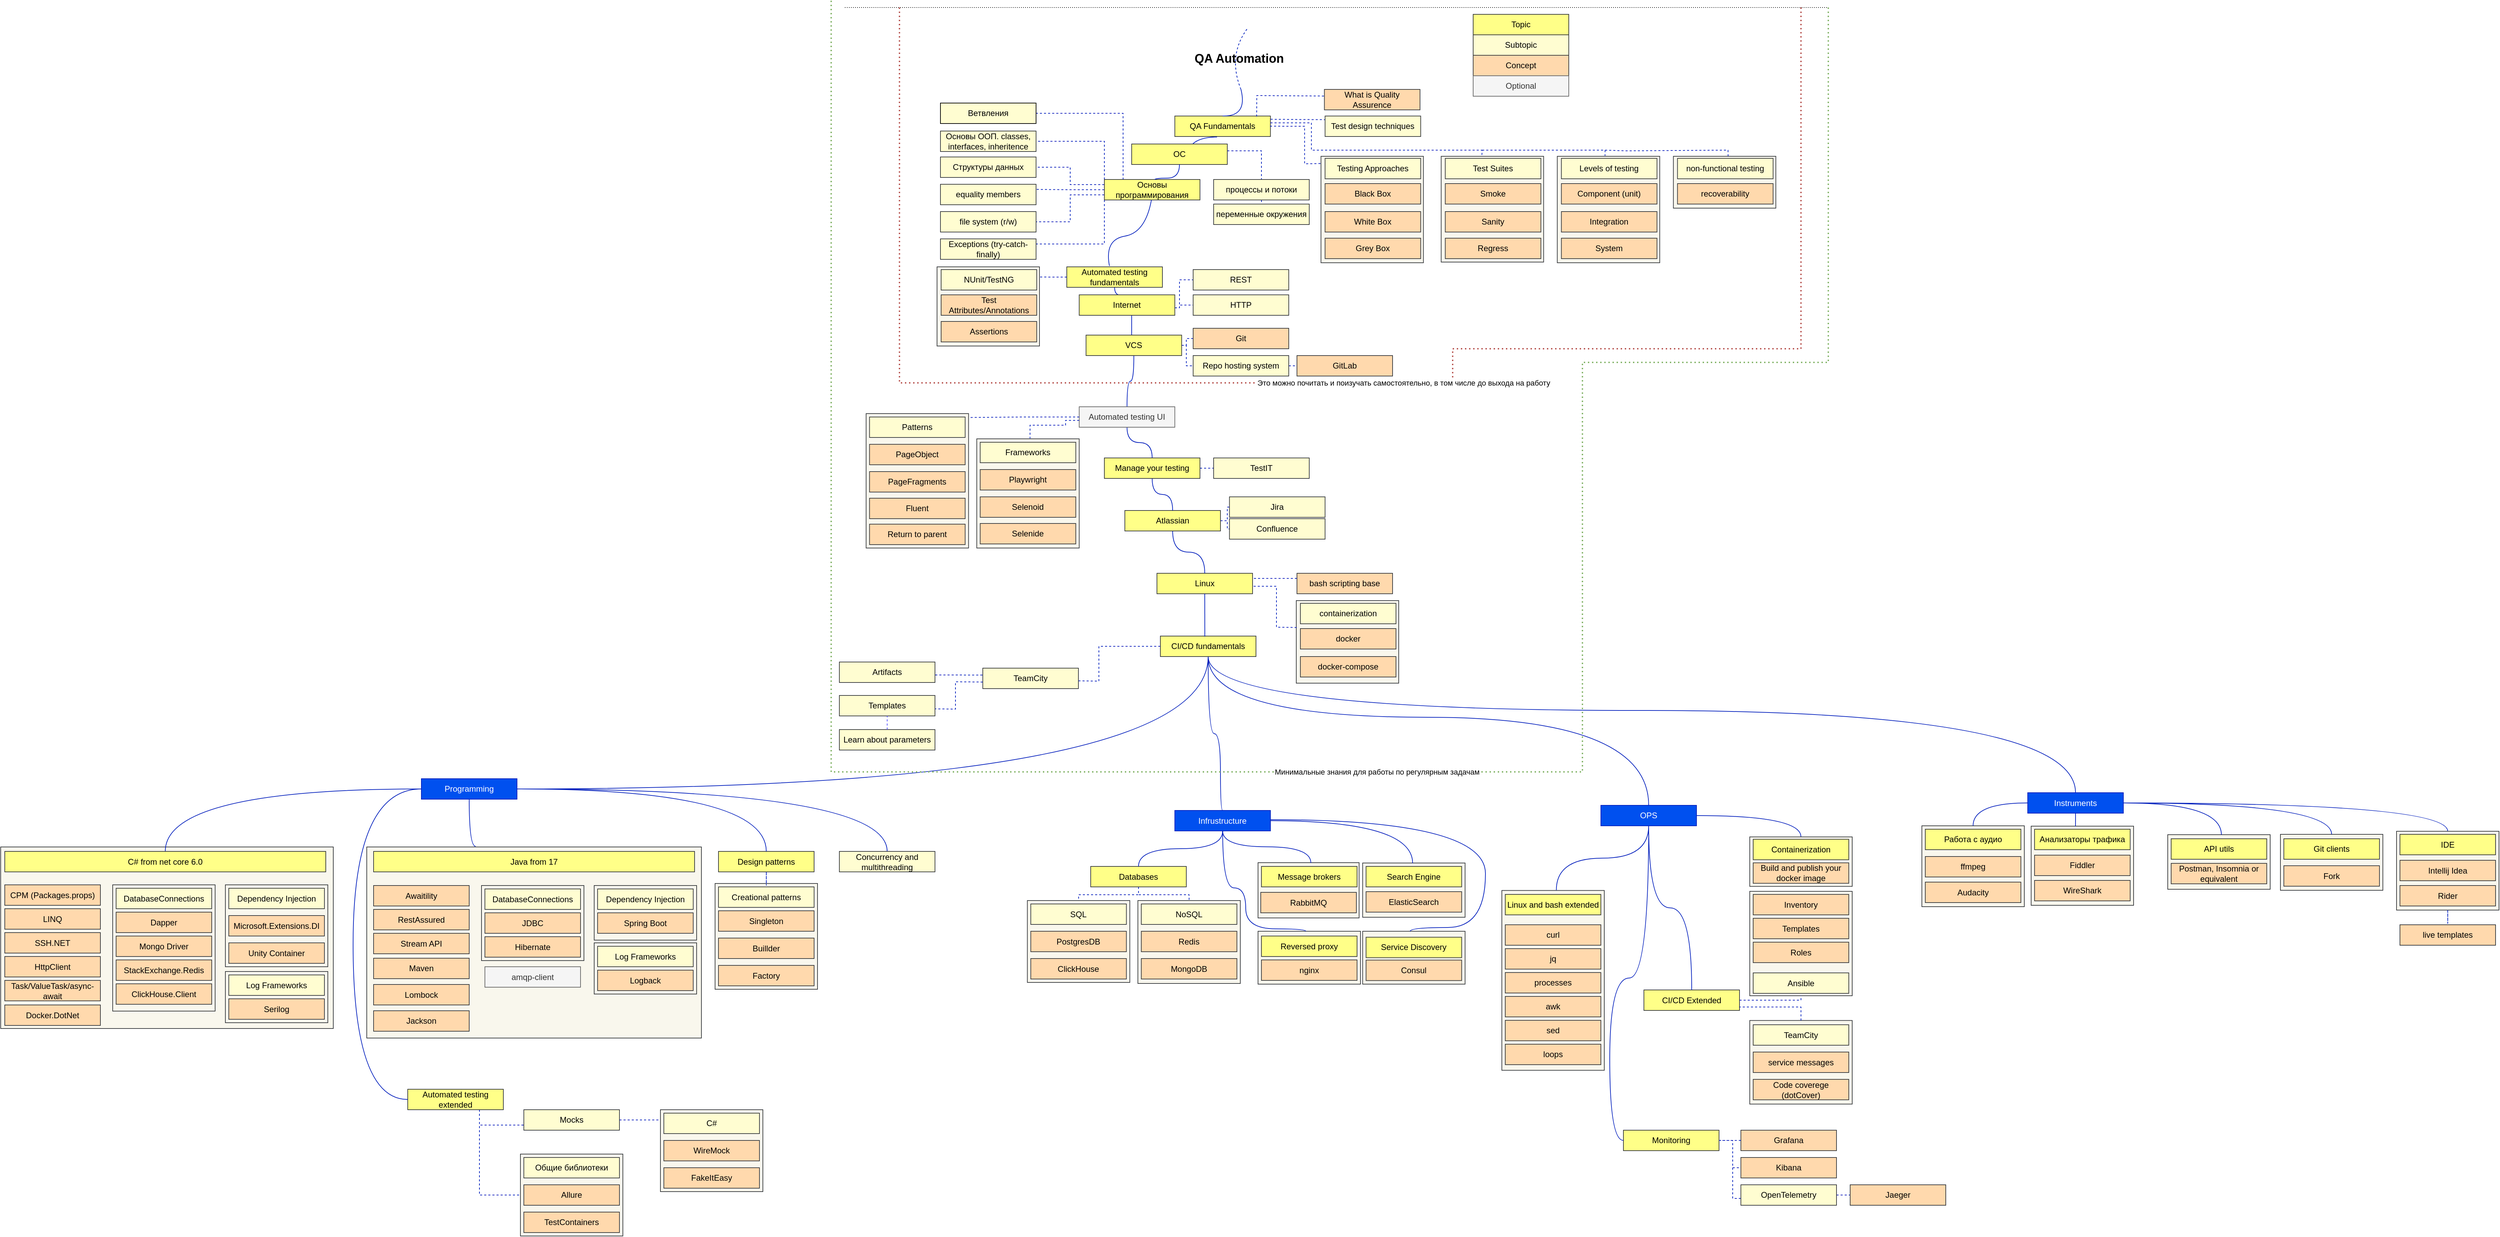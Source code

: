<mxfile version="24.6.4" type="github">
  <diagram name="Страница — 1" id="038dbb3l91Fe1eXV_z9x">
    <mxGraphModel dx="4841" dy="1658" grid="1" gridSize="10" guides="1" tooltips="1" connect="1" arrows="1" fold="1" page="1" pageScale="1" pageWidth="827" pageHeight="1169" math="0" shadow="0">
      <root>
        <mxCell id="0" />
        <mxCell id="1" parent="0" />
        <mxCell id="5vWOmvSE0ROwDzAU0K_S-571" value="" style="rounded=0;whiteSpace=wrap;html=1;fillColor=#f9f7ed;strokeColor=#36393d;" vertex="1" parent="1">
          <mxGeometry x="1075" y="1514.25" width="150" height="122.5" as="geometry" />
        </mxCell>
        <mxCell id="5vWOmvSE0ROwDzAU0K_S-572" value="" style="rounded=0;whiteSpace=wrap;html=1;fillColor=#f9f7ed;strokeColor=#36393d;" vertex="1" parent="1">
          <mxGeometry x="1075" y="1325" width="150" height="153" as="geometry" />
        </mxCell>
        <mxCell id="5vWOmvSE0ROwDzAU0K_S-573" value="" style="rounded=0;whiteSpace=wrap;html=1;fillColor=#f9f7ed;strokeColor=#36393d;" vertex="1" parent="1">
          <mxGeometry x="1687" y="1242" width="150" height="80" as="geometry" />
        </mxCell>
        <mxCell id="5vWOmvSE0ROwDzAU0K_S-574" value="" style="rounded=0;whiteSpace=wrap;html=1;fillColor=#f9f7ed;strokeColor=#36393d;" vertex="1" parent="1">
          <mxGeometry x="508.18" y="1283.5" width="150" height="79.5" as="geometry" />
        </mxCell>
        <mxCell id="5vWOmvSE0ROwDzAU0K_S-575" value="" style="rounded=0;whiteSpace=wrap;html=1;fillColor=#f9f7ed;strokeColor=#36393d;" vertex="1" parent="1">
          <mxGeometry x="508.18" y="1383.5" width="150" height="77.5" as="geometry" />
        </mxCell>
        <mxCell id="5vWOmvSE0ROwDzAU0K_S-576" value="" style="rounded=0;whiteSpace=wrap;html=1;fillColor=#f9f7ed;strokeColor=#36393d;" vertex="1" parent="1">
          <mxGeometry x="355" y="1383.5" width="150" height="77.5" as="geometry" />
        </mxCell>
        <mxCell id="5vWOmvSE0ROwDzAU0K_S-577" value="" style="rounded=0;whiteSpace=wrap;html=1;fillColor=#f9f7ed;strokeColor=#36393d;" vertex="1" parent="1">
          <mxGeometry x="1852" y="1241.5" width="150" height="82" as="geometry" />
        </mxCell>
        <mxCell id="5vWOmvSE0ROwDzAU0K_S-578" value="" style="rounded=0;whiteSpace=wrap;html=1;fillColor=#f9f7ed;strokeColor=#36393d;" vertex="1" parent="1">
          <mxGeometry x="355" y="1283" width="148" height="81" as="geometry" />
        </mxCell>
        <mxCell id="5vWOmvSE0ROwDzAU0K_S-579" value="" style="rounded=0;whiteSpace=wrap;html=1;fillColor=#f9f7ed;strokeColor=#36393d;" vertex="1" parent="1">
          <mxGeometry x="-950" y="1260" width="490" height="280" as="geometry" />
        </mxCell>
        <mxCell id="5vWOmvSE0ROwDzAU0K_S-580" value="" style="rounded=0;whiteSpace=wrap;html=1;fillColor=#f9f7ed;strokeColor=#36393d;" vertex="1" parent="1">
          <mxGeometry x="-1486" y="1260" width="487" height="266" as="geometry" />
        </mxCell>
        <mxCell id="5vWOmvSE0ROwDzAU0K_S-581" value="" style="rounded=0;whiteSpace=wrap;html=1;fillColor=#f9f7ed;strokeColor=#36393d;" vertex="1" parent="1">
          <mxGeometry x="712" y="1323.75" width="150" height="263.5" as="geometry" />
        </mxCell>
        <mxCell id="5vWOmvSE0ROwDzAU0K_S-582" value="" style="rounded=0;whiteSpace=wrap;html=1;fillColor=#f9f7ed;strokeColor=#36393d;" vertex="1" parent="1">
          <mxGeometry x="1487" y="1229.5" width="150" height="116" as="geometry" />
        </mxCell>
        <mxCell id="5vWOmvSE0ROwDzAU0K_S-583" value="" style="rounded=0;whiteSpace=wrap;html=1;fillColor=#f9f7ed;strokeColor=#36393d;" vertex="1" parent="1">
          <mxGeometry x="1327" y="1229" width="150" height="118.5" as="geometry" />
        </mxCell>
        <mxCell id="5vWOmvSE0ROwDzAU0K_S-584" value="" style="rounded=0;whiteSpace=wrap;html=1;fillColor=#f9f7ed;strokeColor=#36393d;" vertex="1" parent="1">
          <mxGeometry x="-440" y="1313.5" width="150" height="155" as="geometry" />
        </mxCell>
        <mxCell id="5vWOmvSE0ROwDzAU0K_S-585" value="" style="rounded=0;whiteSpace=wrap;html=1;fillColor=#f9f7ed;strokeColor=#36393d;" vertex="1" parent="1">
          <mxGeometry x="179.09" y="1338.5" width="150" height="121.5" as="geometry" />
        </mxCell>
        <mxCell id="5vWOmvSE0ROwDzAU0K_S-586" value="" style="rounded=0;whiteSpace=wrap;html=1;fillColor=#f9f7ed;strokeColor=#36393d;" vertex="1" parent="1">
          <mxGeometry x="17.27" y="1338.5" width="150" height="120" as="geometry" />
        </mxCell>
        <mxCell id="5vWOmvSE0ROwDzAU0K_S-587" value="" style="endArrow=none;html=1;curved=1;dashed=1;strokeColor=#001DBC;fillColor=#0050ef;" edge="1" parent="1">
          <mxGeometry width="50" height="50" relative="1" as="geometry">
            <mxPoint x="330" y="150" as="sourcePoint" />
            <mxPoint x="340" y="60" as="targetPoint" />
            <Array as="points">
              <mxPoint x="310" y="100" />
            </Array>
          </mxGeometry>
        </mxCell>
        <mxCell id="5vWOmvSE0ROwDzAU0K_S-588" value="Topic" style="rounded=0;whiteSpace=wrap;html=1;fillColor=#ffff88;strokeColor=#36393d;" vertex="1" parent="1">
          <mxGeometry x="670" y="40" width="140" height="30" as="geometry" />
        </mxCell>
        <mxCell id="5vWOmvSE0ROwDzAU0K_S-589" value="Subtopic" style="rounded=0;whiteSpace=wrap;html=1;fillColor=#FFFDD1;strokeColor=#36393d;" vertex="1" parent="1">
          <mxGeometry x="670" y="70" width="140" height="30" as="geometry" />
        </mxCell>
        <mxCell id="5vWOmvSE0ROwDzAU0K_S-590" value="Concept" style="rounded=0;whiteSpace=wrap;html=1;fillColor=#FFD9AD;strokeColor=#36393d;" vertex="1" parent="1">
          <mxGeometry x="670" y="100" width="140" height="30" as="geometry" />
        </mxCell>
        <mxCell id="5vWOmvSE0ROwDzAU0K_S-591" value="QA Fundamentals" style="rounded=0;whiteSpace=wrap;html=1;fillColor=#ffff88;strokeColor=#36393d;" vertex="1" parent="1">
          <mxGeometry x="233.18" y="189" width="140" height="30" as="geometry" />
        </mxCell>
        <mxCell id="5vWOmvSE0ROwDzAU0K_S-592" value="" style="endArrow=none;html=1;curved=1;exitX=0.5;exitY=0;exitDx=0;exitDy=0;strokeColor=#001DBC;fillColor=#0050ef;" edge="1" parent="1" source="5vWOmvSE0ROwDzAU0K_S-591">
          <mxGeometry width="50" height="50" relative="1" as="geometry">
            <mxPoint x="420" y="260" as="sourcePoint" />
            <mxPoint x="330" y="150" as="targetPoint" />
            <Array as="points">
              <mxPoint x="340" y="190" />
            </Array>
          </mxGeometry>
        </mxCell>
        <mxCell id="5vWOmvSE0ROwDzAU0K_S-593" value="&lt;b style=&quot;&quot;&gt;&lt;font style=&quot;font-size: 18px;&quot;&gt;QA Automation&amp;nbsp;&lt;/font&gt;&lt;br&gt;&lt;/b&gt;" style="text;html=1;strokeColor=none;fillColor=none;align=center;verticalAlign=middle;whiteSpace=wrap;rounded=0;" vertex="1" parent="1">
          <mxGeometry x="260" y="80" width="140" height="50" as="geometry" />
        </mxCell>
        <mxCell id="5vWOmvSE0ROwDzAU0K_S-594" value="What is Quality Assurence" style="rounded=0;whiteSpace=wrap;html=1;fillColor=#FFD9AD;strokeColor=#36393d;" vertex="1" parent="1">
          <mxGeometry x="452.18" y="150" width="140" height="30" as="geometry" />
        </mxCell>
        <mxCell id="5vWOmvSE0ROwDzAU0K_S-595" value="" style="rounded=0;whiteSpace=wrap;html=1;fillColor=#f9f7ed;strokeColor=#36393d;" vertex="1" parent="1">
          <mxGeometry x="447.18" y="248" width="150" height="156" as="geometry" />
        </mxCell>
        <mxCell id="5vWOmvSE0ROwDzAU0K_S-596" value="Testing Approaches" style="rounded=0;whiteSpace=wrap;html=1;fillColor=#FFFDD1;strokeColor=#36393d;" vertex="1" parent="1">
          <mxGeometry x="453.18" y="251" width="140" height="30" as="geometry" />
        </mxCell>
        <mxCell id="5vWOmvSE0ROwDzAU0K_S-597" value="White Box" style="rounded=0;whiteSpace=wrap;html=1;fillColor=#FFD9AD;strokeColor=#36393d;" vertex="1" parent="1">
          <mxGeometry x="453.18" y="329" width="140" height="30" as="geometry" />
        </mxCell>
        <mxCell id="5vWOmvSE0ROwDzAU0K_S-598" value="Black Box" style="rounded=0;whiteSpace=wrap;html=1;fillColor=#FFD9AD;strokeColor=#36393d;" vertex="1" parent="1">
          <mxGeometry x="453.18" y="288" width="140" height="30" as="geometry" />
        </mxCell>
        <mxCell id="5vWOmvSE0ROwDzAU0K_S-599" value="Grey Box" style="rounded=0;whiteSpace=wrap;html=1;fillColor=#FFD9AD;strokeColor=#36393d;" vertex="1" parent="1">
          <mxGeometry x="453.18" y="368" width="140" height="30" as="geometry" />
        </mxCell>
        <mxCell id="5vWOmvSE0ROwDzAU0K_S-600" value="" style="endArrow=none;html=1;strokeColor=#001DBC;dashed=1;rounded=0;exitX=0.856;exitY=0.024;exitDx=0;exitDy=0;exitPerimeter=0;entryX=0;entryY=0.324;entryDx=0;entryDy=0;entryPerimeter=0;fillColor=#0050ef;" edge="1" parent="1" source="5vWOmvSE0ROwDzAU0K_S-591" target="5vWOmvSE0ROwDzAU0K_S-594">
          <mxGeometry width="50" height="50" relative="1" as="geometry">
            <mxPoint x="366.18" y="179.0" as="sourcePoint" />
            <mxPoint x="423.18" y="179" as="targetPoint" />
            <Array as="points">
              <mxPoint x="353.18" y="159" />
            </Array>
          </mxGeometry>
        </mxCell>
        <mxCell id="5vWOmvSE0ROwDzAU0K_S-601" style="edgeStyle=orthogonalEdgeStyle;rounded=0;orthogonalLoop=1;jettySize=auto;html=1;entryX=0.43;entryY=0.014;entryDx=0;entryDy=0;curved=1;endArrow=none;endFill=0;fillColor=#0050ef;strokeColor=#001DBC;entryPerimeter=0;" edge="1" parent="1" source="5vWOmvSE0ROwDzAU0K_S-602" target="5vWOmvSE0ROwDzAU0K_S-769">
          <mxGeometry relative="1" as="geometry">
            <Array as="points">
              <mxPoint x="145" y="451" />
            </Array>
          </mxGeometry>
        </mxCell>
        <mxCell id="5vWOmvSE0ROwDzAU0K_S-602" value="Automated testing fundamentals" style="rounded=0;whiteSpace=wrap;html=1;fillColor=#ffff88;strokeColor=#36393d;" vertex="1" parent="1">
          <mxGeometry x="75" y="410" width="140" height="30" as="geometry" />
        </mxCell>
        <mxCell id="5vWOmvSE0ROwDzAU0K_S-603" value="" style="endArrow=none;html=1;curved=1;exitX=0.639;exitY=-0.005;exitDx=0;exitDy=0;strokeColor=#001DBC;entryX=0.441;entryY=1.023;entryDx=0;entryDy=0;entryPerimeter=0;fillColor=#0050ef;exitPerimeter=0;" edge="1" parent="1" source="5vWOmvSE0ROwDzAU0K_S-761" target="5vWOmvSE0ROwDzAU0K_S-591">
          <mxGeometry width="50" height="50" relative="1" as="geometry">
            <mxPoint x="205.0" y="251.09" as="sourcePoint" />
            <mxPoint x="133.18" y="199" as="targetPoint" />
            <Array as="points">
              <mxPoint x="270" y="220" />
            </Array>
          </mxGeometry>
        </mxCell>
        <mxCell id="5vWOmvSE0ROwDzAU0K_S-604" value="" style="rounded=0;whiteSpace=wrap;html=1;fillColor=#f9f7ed;strokeColor=#36393d;" vertex="1" parent="1">
          <mxGeometry x="-115" y="410" width="150" height="116" as="geometry" />
        </mxCell>
        <mxCell id="5vWOmvSE0ROwDzAU0K_S-605" value="NUnit/TestNG" style="rounded=0;whiteSpace=wrap;html=1;fillColor=#FFFDD1;strokeColor=#36393d;" vertex="1" parent="1">
          <mxGeometry x="-109" y="414" width="140" height="30" as="geometry" />
        </mxCell>
        <mxCell id="5vWOmvSE0ROwDzAU0K_S-606" value="Assertions" style="rounded=0;whiteSpace=wrap;html=1;fillColor=#FFD9AD;strokeColor=#36393d;" vertex="1" parent="1">
          <mxGeometry x="-109" y="490" width="140" height="30" as="geometry" />
        </mxCell>
        <mxCell id="5vWOmvSE0ROwDzAU0K_S-607" value="Test Attributes/Annotations" style="rounded=0;whiteSpace=wrap;html=1;fillColor=#FFD9AD;strokeColor=#36393d;" vertex="1" parent="1">
          <mxGeometry x="-109" y="451" width="140" height="30" as="geometry" />
        </mxCell>
        <mxCell id="5vWOmvSE0ROwDzAU0K_S-608" value="" style="endArrow=none;html=1;exitX=0;exitY=0.5;exitDx=0;exitDy=0;strokeColor=#001DBC;entryX=0.998;entryY=0.128;entryDx=0;entryDy=0;dashed=1;entryPerimeter=0;rounded=0;fillColor=#0050ef;" edge="1" parent="1" source="5vWOmvSE0ROwDzAU0K_S-602" target="5vWOmvSE0ROwDzAU0K_S-604">
          <mxGeometry width="50" height="50" relative="1" as="geometry">
            <mxPoint x="375" y="325" as="sourcePoint" />
            <mxPoint x="449" y="363" as="targetPoint" />
            <Array as="points">
              <mxPoint x="55" y="425" />
            </Array>
          </mxGeometry>
        </mxCell>
        <mxCell id="5vWOmvSE0ROwDzAU0K_S-609" value="API utils" style="rounded=0;whiteSpace=wrap;html=1;fillColor=#ffff88;strokeColor=#36393d;" vertex="1" parent="1">
          <mxGeometry x="1692" y="1248" width="140" height="30" as="geometry" />
        </mxCell>
        <mxCell id="5vWOmvSE0ROwDzAU0K_S-610" value="Postman, Insomnia or equivalent" style="rounded=0;whiteSpace=wrap;html=1;fillColor=#ffd9ad;strokeColor=#36393d;" vertex="1" parent="1">
          <mxGeometry x="1692" y="1284" width="140" height="30" as="geometry" />
        </mxCell>
        <mxCell id="5vWOmvSE0ROwDzAU0K_S-611" style="edgeStyle=orthogonalEdgeStyle;rounded=0;orthogonalLoop=1;jettySize=auto;html=1;entryX=1;entryY=0.5;entryDx=0;entryDy=0;curved=1;endArrow=none;endFill=0;fillColor=#0050ef;strokeColor=#001DBC;" edge="1" parent="1" source="5vWOmvSE0ROwDzAU0K_S-615" target="5vWOmvSE0ROwDzAU0K_S-813">
          <mxGeometry relative="1" as="geometry">
            <Array as="points">
              <mxPoint x="282" y="1175" />
            </Array>
          </mxGeometry>
        </mxCell>
        <mxCell id="5vWOmvSE0ROwDzAU0K_S-612" style="edgeStyle=orthogonalEdgeStyle;rounded=0;orthogonalLoop=1;jettySize=auto;html=1;entryX=0.5;entryY=0;entryDx=0;entryDy=0;fillColor=#0050ef;strokeColor=#001DBC;curved=1;endArrow=none;endFill=0;" edge="1" parent="1" source="5vWOmvSE0ROwDzAU0K_S-615" target="5vWOmvSE0ROwDzAU0K_S-823">
          <mxGeometry relative="1" as="geometry">
            <Array as="points">
              <mxPoint x="282" y="1094" />
              <mxPoint x="300" y="1094" />
              <mxPoint x="300" y="1206" />
            </Array>
          </mxGeometry>
        </mxCell>
        <mxCell id="5vWOmvSE0ROwDzAU0K_S-613" style="edgeStyle=orthogonalEdgeStyle;rounded=0;orthogonalLoop=1;jettySize=auto;html=1;entryX=0.5;entryY=0;entryDx=0;entryDy=0;curved=1;endArrow=none;endFill=0;fillColor=#0050ef;strokeColor=#001DBC;" edge="1" parent="1" source="5vWOmvSE0ROwDzAU0K_S-615" target="5vWOmvSE0ROwDzAU0K_S-817">
          <mxGeometry relative="1" as="geometry">
            <Array as="points">
              <mxPoint x="282" y="1070" />
              <mxPoint x="927" y="1070" />
            </Array>
          </mxGeometry>
        </mxCell>
        <mxCell id="5vWOmvSE0ROwDzAU0K_S-614" style="edgeStyle=orthogonalEdgeStyle;rounded=0;orthogonalLoop=1;jettySize=auto;html=1;entryX=0.5;entryY=0;entryDx=0;entryDy=0;fillColor=#0050ef;strokeColor=#001DBC;endArrow=none;endFill=0;curved=1;" edge="1" parent="1" source="5vWOmvSE0ROwDzAU0K_S-615" target="5vWOmvSE0ROwDzAU0K_S-808">
          <mxGeometry relative="1" as="geometry">
            <Array as="points">
              <mxPoint x="282" y="1060" />
              <mxPoint x="1552" y="1060" />
            </Array>
          </mxGeometry>
        </mxCell>
        <mxCell id="5vWOmvSE0ROwDzAU0K_S-615" value="CI/CD fundamentals" style="rounded=0;whiteSpace=wrap;html=1;fillColor=#ffff88;strokeColor=#36393d;" vertex="1" parent="1">
          <mxGeometry x="212" y="951" width="140" height="30" as="geometry" />
        </mxCell>
        <mxCell id="5vWOmvSE0ROwDzAU0K_S-616" value="TeamCity" style="rounded=0;whiteSpace=wrap;html=1;fillColor=#FFFDD1;strokeColor=#36393d;" vertex="1" parent="1">
          <mxGeometry x="-48" y="998" width="140" height="30" as="geometry" />
        </mxCell>
        <mxCell id="5vWOmvSE0ROwDzAU0K_S-617" value="Templates" style="rounded=0;whiteSpace=wrap;html=1;fillColor=#FFFDD1;strokeColor=#36393d;" vertex="1" parent="1">
          <mxGeometry x="-258" y="1038" width="140" height="30" as="geometry" />
        </mxCell>
        <mxCell id="5vWOmvSE0ROwDzAU0K_S-618" value="Learn about parameters" style="rounded=0;whiteSpace=wrap;html=1;fillColor=#FFFDD1;strokeColor=#36393d;" vertex="1" parent="1">
          <mxGeometry x="-258" y="1088" width="140" height="30" as="geometry" />
        </mxCell>
        <mxCell id="5vWOmvSE0ROwDzAU0K_S-619" value="" style="endArrow=none;html=1;strokeColor=#001DBC;dashed=1;entryX=1.002;entryY=0.62;entryDx=0;entryDy=0;entryPerimeter=0;rounded=0;fillColor=#0050ef;" edge="1" parent="1" source="5vWOmvSE0ROwDzAU0K_S-615" target="5vWOmvSE0ROwDzAU0K_S-616">
          <mxGeometry width="50" height="50" relative="1" as="geometry">
            <mxPoint x="212" y="968" as="sourcePoint" />
            <mxPoint x="591" y="1063" as="targetPoint" />
            <Array as="points">
              <mxPoint x="122" y="966" />
              <mxPoint x="122" y="1017" />
            </Array>
          </mxGeometry>
        </mxCell>
        <mxCell id="5vWOmvSE0ROwDzAU0K_S-620" value="" style="endArrow=none;html=1;strokeColor=#001DBC;dashed=1;entryX=1.002;entryY=0.655;entryDx=0;entryDy=0;exitX=-0.001;exitY=0.678;exitDx=0;exitDy=0;exitPerimeter=0;entryPerimeter=0;rounded=0;fillColor=#0050ef;" edge="1" parent="1" source="5vWOmvSE0ROwDzAU0K_S-616" target="5vWOmvSE0ROwDzAU0K_S-617">
          <mxGeometry width="50" height="50" relative="1" as="geometry">
            <mxPoint x="731" y="1064" as="sourcePoint" />
            <mxPoint x="601" y="1073" as="targetPoint" />
            <Array as="points">
              <mxPoint x="-88" y="1018" />
              <mxPoint x="-88" y="1058" />
            </Array>
          </mxGeometry>
        </mxCell>
        <mxCell id="5vWOmvSE0ROwDzAU0K_S-621" value="" style="endArrow=none;html=1;curved=1;strokeColor=#504dfe;dashed=1;entryX=0.5;entryY=1;entryDx=0;entryDy=0;exitX=0.5;exitY=0;exitDx=0;exitDy=0;" edge="1" parent="1" source="5vWOmvSE0ROwDzAU0K_S-618" target="5vWOmvSE0ROwDzAU0K_S-617">
          <mxGeometry width="50" height="50" relative="1" as="geometry">
            <mxPoint x="700" y="1113" as="sourcePoint" />
            <mxPoint x="731" y="1113" as="targetPoint" />
            <Array as="points" />
          </mxGeometry>
        </mxCell>
        <mxCell id="5vWOmvSE0ROwDzAU0K_S-622" value="Linux" style="rounded=0;whiteSpace=wrap;html=1;fillColor=#ffff88;strokeColor=#36393d;" vertex="1" parent="1">
          <mxGeometry x="207" y="859" width="140" height="30" as="geometry" />
        </mxCell>
        <mxCell id="5vWOmvSE0ROwDzAU0K_S-623" value="bash scripting base" style="rounded=0;whiteSpace=wrap;html=1;fillColor=#FFD9AD;strokeColor=#36393d;" vertex="1" parent="1">
          <mxGeometry x="412" y="859" width="140" height="30" as="geometry" />
        </mxCell>
        <mxCell id="5vWOmvSE0ROwDzAU0K_S-624" value="" style="rounded=0;whiteSpace=wrap;html=1;fillColor=#f9f7ed;strokeColor=#36393d;" vertex="1" parent="1">
          <mxGeometry x="411" y="899" width="150" height="121" as="geometry" />
        </mxCell>
        <mxCell id="5vWOmvSE0ROwDzAU0K_S-625" value="containerization" style="rounded=0;whiteSpace=wrap;html=1;fillColor=#FFFDD1;strokeColor=#36393d;" vertex="1" parent="1">
          <mxGeometry x="417" y="903" width="140" height="30" as="geometry" />
        </mxCell>
        <mxCell id="5vWOmvSE0ROwDzAU0K_S-626" value="docker-compose" style="rounded=0;whiteSpace=wrap;html=1;fillColor=#FFD9AD;strokeColor=#36393d;" vertex="1" parent="1">
          <mxGeometry x="417" y="981" width="140" height="30" as="geometry" />
        </mxCell>
        <mxCell id="5vWOmvSE0ROwDzAU0K_S-627" value="docker" style="rounded=0;whiteSpace=wrap;html=1;fillColor=#FFD9AD;strokeColor=#36393d;" vertex="1" parent="1">
          <mxGeometry x="417" y="940" width="140" height="30" as="geometry" />
        </mxCell>
        <mxCell id="5vWOmvSE0ROwDzAU0K_S-628" value="" style="endArrow=none;html=1;strokeColor=#001DBC;dashed=1;rounded=0;entryX=1.002;entryY=0.634;entryDx=0;entryDy=0;exitX=0.004;exitY=0.326;exitDx=0;exitDy=0;exitPerimeter=0;entryPerimeter=0;fillColor=#0050ef;" edge="1" parent="1" source="5vWOmvSE0ROwDzAU0K_S-624" target="5vWOmvSE0ROwDzAU0K_S-622">
          <mxGeometry width="50" height="50" relative="1" as="geometry">
            <mxPoint x="412" y="938" as="sourcePoint" />
            <mxPoint x="197" y="849" as="targetPoint" />
            <Array as="points">
              <mxPoint x="382" y="938" />
              <mxPoint x="382" y="878" />
            </Array>
          </mxGeometry>
        </mxCell>
        <mxCell id="5vWOmvSE0ROwDzAU0K_S-629" value="" style="endArrow=none;html=1;exitX=0.995;exitY=0.497;exitDx=0;exitDy=0;strokeColor=#001DBC;entryX=-0.001;entryY=0.068;entryDx=0;entryDy=0;dashed=1;entryPerimeter=0;rounded=0;exitPerimeter=0;fillColor=#0050ef;" edge="1" parent="1" source="5vWOmvSE0ROwDzAU0K_S-591" target="5vWOmvSE0ROwDzAU0K_S-595">
          <mxGeometry width="50" height="50" relative="1" as="geometry">
            <mxPoint x="373.18" y="204" as="sourcePoint" />
            <mxPoint x="447.18" y="242" as="targetPoint" />
            <Array as="points">
              <mxPoint x="423.18" y="204" />
              <mxPoint x="423.18" y="259" />
            </Array>
          </mxGeometry>
        </mxCell>
        <mxCell id="5vWOmvSE0ROwDzAU0K_S-630" value="" style="rounded=0;whiteSpace=wrap;html=1;fillColor=#f9f7ed;strokeColor=#36393d;" vertex="1" parent="1">
          <mxGeometry x="793.18" y="248" width="150" height="156" as="geometry" />
        </mxCell>
        <mxCell id="5vWOmvSE0ROwDzAU0K_S-631" value="Levels of testing" style="rounded=0;whiteSpace=wrap;html=1;fillColor=#FFFDD1;strokeColor=#36393d;" vertex="1" parent="1">
          <mxGeometry x="799.18" y="251" width="140" height="30" as="geometry" />
        </mxCell>
        <mxCell id="5vWOmvSE0ROwDzAU0K_S-632" value="Integration" style="rounded=0;whiteSpace=wrap;html=1;fillColor=#FFD9AD;strokeColor=#36393d;" vertex="1" parent="1">
          <mxGeometry x="799.18" y="329" width="140" height="30" as="geometry" />
        </mxCell>
        <mxCell id="5vWOmvSE0ROwDzAU0K_S-633" value="Component (unit)" style="rounded=0;whiteSpace=wrap;html=1;fillColor=#FFD9AD;strokeColor=#36393d;" vertex="1" parent="1">
          <mxGeometry x="799.18" y="288" width="140" height="30" as="geometry" />
        </mxCell>
        <mxCell id="5vWOmvSE0ROwDzAU0K_S-634" value="System" style="rounded=0;whiteSpace=wrap;html=1;fillColor=#FFD9AD;strokeColor=#36393d;" vertex="1" parent="1">
          <mxGeometry x="799.18" y="368" width="140" height="30" as="geometry" />
        </mxCell>
        <mxCell id="5vWOmvSE0ROwDzAU0K_S-635" value="" style="rounded=0;whiteSpace=wrap;html=1;fillColor=#f9f7ed;strokeColor=#36393d;" vertex="1" parent="1">
          <mxGeometry x="623.18" y="248" width="150" height="155" as="geometry" />
        </mxCell>
        <mxCell id="5vWOmvSE0ROwDzAU0K_S-636" value="Test Suites" style="rounded=0;whiteSpace=wrap;html=1;fillColor=#FFFDD1;strokeColor=#36393d;" vertex="1" parent="1">
          <mxGeometry x="629.18" y="251" width="140" height="30" as="geometry" />
        </mxCell>
        <mxCell id="5vWOmvSE0ROwDzAU0K_S-637" value="Sanity" style="rounded=0;whiteSpace=wrap;html=1;fillColor=#FFD9AD;strokeColor=#36393d;" vertex="1" parent="1">
          <mxGeometry x="629.18" y="329" width="140" height="30" as="geometry" />
        </mxCell>
        <mxCell id="5vWOmvSE0ROwDzAU0K_S-638" value="Smoke" style="rounded=0;whiteSpace=wrap;html=1;fillColor=#FFD9AD;strokeColor=#36393d;" vertex="1" parent="1">
          <mxGeometry x="629.18" y="288" width="140" height="30" as="geometry" />
        </mxCell>
        <mxCell id="5vWOmvSE0ROwDzAU0K_S-639" value="Regress" style="rounded=0;whiteSpace=wrap;html=1;fillColor=#FFD9AD;strokeColor=#36393d;" vertex="1" parent="1">
          <mxGeometry x="629.18" y="368" width="140" height="30" as="geometry" />
        </mxCell>
        <mxCell id="5vWOmvSE0ROwDzAU0K_S-640" value="Test design techniques" style="rounded=0;whiteSpace=wrap;html=1;fillColor=#FFFDD1;strokeColor=#36393d;" vertex="1" parent="1">
          <mxGeometry x="453.18" y="189" width="140" height="30" as="geometry" />
        </mxCell>
        <mxCell id="5vWOmvSE0ROwDzAU0K_S-641" value="" style="endArrow=none;html=1;strokeColor=#001DBC;dashed=1;rounded=0;exitX=1.002;exitY=0.159;exitDx=0;exitDy=0;exitPerimeter=0;entryX=-0.002;entryY=0.178;entryDx=0;entryDy=0;entryPerimeter=0;fillColor=#0050ef;" edge="1" parent="1" source="5vWOmvSE0ROwDzAU0K_S-591" target="5vWOmvSE0ROwDzAU0K_S-640">
          <mxGeometry width="50" height="50" relative="1" as="geometry">
            <mxPoint x="361.18" y="198" as="sourcePoint" />
            <mxPoint x="463.18" y="160" as="targetPoint" />
            <Array as="points">
              <mxPoint x="403.18" y="194" />
            </Array>
          </mxGeometry>
        </mxCell>
        <mxCell id="5vWOmvSE0ROwDzAU0K_S-642" value="" style="rounded=0;whiteSpace=wrap;html=1;fillColor=#f9f7ed;strokeColor=#36393d;" vertex="1" parent="1">
          <mxGeometry x="963.18" y="248" width="150" height="76" as="geometry" />
        </mxCell>
        <mxCell id="5vWOmvSE0ROwDzAU0K_S-643" value="non-functional testing" style="rounded=0;whiteSpace=wrap;html=1;fillColor=#FFFDD1;strokeColor=#36393d;" vertex="1" parent="1">
          <mxGeometry x="969.18" y="251" width="140" height="30" as="geometry" />
        </mxCell>
        <mxCell id="5vWOmvSE0ROwDzAU0K_S-644" value="recoverability" style="rounded=0;whiteSpace=wrap;html=1;fillColor=#FFD9AD;strokeColor=#36393d;" vertex="1" parent="1">
          <mxGeometry x="969.18" y="288" width="140" height="30" as="geometry" />
        </mxCell>
        <mxCell id="5vWOmvSE0ROwDzAU0K_S-645" value="" style="endArrow=none;html=1;exitX=0.995;exitY=0.497;exitDx=0;exitDy=0;strokeColor=#001DBC;dashed=1;rounded=0;exitPerimeter=0;entryX=0.397;entryY=-0.004;entryDx=0;entryDy=0;entryPerimeter=0;fillColor=#0050ef;" edge="1" parent="1" target="5vWOmvSE0ROwDzAU0K_S-635">
          <mxGeometry width="50" height="50" relative="1" as="geometry">
            <mxPoint x="373.18" y="199" as="sourcePoint" />
            <mxPoint x="683.18" y="219" as="targetPoint" />
            <Array as="points">
              <mxPoint x="433.18" y="199" />
              <mxPoint x="433.18" y="239" />
              <mxPoint x="683.18" y="239" />
            </Array>
          </mxGeometry>
        </mxCell>
        <mxCell id="5vWOmvSE0ROwDzAU0K_S-646" value="" style="endArrow=none;html=1;strokeColor=#001DBC;dashed=1;rounded=0;entryX=0.466;entryY=-0.005;entryDx=0;entryDy=0;entryPerimeter=0;fillColor=#0050ef;" edge="1" parent="1" target="5vWOmvSE0ROwDzAU0K_S-630">
          <mxGeometry width="50" height="50" relative="1" as="geometry">
            <mxPoint x="683.18" y="239" as="sourcePoint" />
            <mxPoint x="863.18" y="239" as="targetPoint" />
            <Array as="points">
              <mxPoint x="713.18" y="239" />
              <mxPoint x="863.18" y="239" />
            </Array>
          </mxGeometry>
        </mxCell>
        <mxCell id="5vWOmvSE0ROwDzAU0K_S-647" value="" style="endArrow=none;html=1;strokeColor=#001DBC;dashed=1;rounded=0;entryX=0.534;entryY=-0.004;entryDx=0;entryDy=0;entryPerimeter=0;fillColor=#0050ef;" edge="1" parent="1" target="5vWOmvSE0ROwDzAU0K_S-642">
          <mxGeometry width="50" height="50" relative="1" as="geometry">
            <mxPoint x="863.18" y="239" as="sourcePoint" />
            <mxPoint x="1043.18" y="248" as="targetPoint" />
            <Array as="points">
              <mxPoint x="893.18" y="240" />
              <mxPoint x="1043.18" y="239" />
            </Array>
          </mxGeometry>
        </mxCell>
        <mxCell id="5vWOmvSE0ROwDzAU0K_S-648" style="edgeStyle=orthogonalEdgeStyle;rounded=0;orthogonalLoop=1;jettySize=auto;html=1;entryX=1;entryY=0.25;entryDx=0;entryDy=0;endArrow=none;endFill=0;dashed=1;fillColor=#0050ef;strokeColor=#001DBC;" edge="1" parent="1" source="5vWOmvSE0ROwDzAU0K_S-654" target="5vWOmvSE0ROwDzAU0K_S-657">
          <mxGeometry relative="1" as="geometry" />
        </mxCell>
        <mxCell id="5vWOmvSE0ROwDzAU0K_S-649" style="edgeStyle=orthogonalEdgeStyle;rounded=0;orthogonalLoop=1;jettySize=auto;html=1;exitX=0;exitY=1;exitDx=0;exitDy=0;entryX=1;entryY=0.25;entryDx=0;entryDy=0;endArrow=none;endFill=0;dashed=1;fillColor=#0050ef;strokeColor=#001DBC;" edge="1" parent="1" source="5vWOmvSE0ROwDzAU0K_S-654" target="5vWOmvSE0ROwDzAU0K_S-706">
          <mxGeometry relative="1" as="geometry" />
        </mxCell>
        <mxCell id="5vWOmvSE0ROwDzAU0K_S-650" style="edgeStyle=orthogonalEdgeStyle;rounded=0;orthogonalLoop=1;jettySize=auto;html=1;exitX=0;exitY=0;exitDx=0;exitDy=0;entryX=1;entryY=0.5;entryDx=0;entryDy=0;endArrow=none;endFill=0;dashed=1;fillColor=#0050ef;strokeColor=#001DBC;" edge="1" parent="1" source="5vWOmvSE0ROwDzAU0K_S-654" target="5vWOmvSE0ROwDzAU0K_S-656">
          <mxGeometry relative="1" as="geometry" />
        </mxCell>
        <mxCell id="5vWOmvSE0ROwDzAU0K_S-651" style="edgeStyle=orthogonalEdgeStyle;rounded=0;orthogonalLoop=1;jettySize=auto;html=1;exitX=0;exitY=0.25;exitDx=0;exitDy=0;entryX=1;entryY=0.5;entryDx=0;entryDy=0;endArrow=none;endFill=0;dashed=1;fillColor=#0050ef;strokeColor=#001DBC;" edge="1" parent="1" source="5vWOmvSE0ROwDzAU0K_S-654" target="5vWOmvSE0ROwDzAU0K_S-655">
          <mxGeometry relative="1" as="geometry" />
        </mxCell>
        <mxCell id="5vWOmvSE0ROwDzAU0K_S-652" style="edgeStyle=orthogonalEdgeStyle;rounded=0;orthogonalLoop=1;jettySize=auto;html=1;exitX=0;exitY=0.75;exitDx=0;exitDy=0;entryX=1;entryY=0.5;entryDx=0;entryDy=0;endArrow=none;endFill=0;dashed=1;fillColor=#0050ef;strokeColor=#001DBC;" edge="1" parent="1" source="5vWOmvSE0ROwDzAU0K_S-654" target="5vWOmvSE0ROwDzAU0K_S-659">
          <mxGeometry relative="1" as="geometry" />
        </mxCell>
        <mxCell id="5vWOmvSE0ROwDzAU0K_S-653" value="" style="edgeStyle=orthogonalEdgeStyle;rounded=0;orthogonalLoop=1;jettySize=auto;html=1;endArrow=none;endFill=0;dashed=1;fillColor=#0050ef;strokeColor=#001DBC;exitX=0.196;exitY=0.007;exitDx=0;exitDy=0;exitPerimeter=0;entryX=1;entryY=0.5;entryDx=0;entryDy=0;" edge="1" parent="1" source="5vWOmvSE0ROwDzAU0K_S-654" target="5vWOmvSE0ROwDzAU0K_S-739">
          <mxGeometry relative="1" as="geometry">
            <Array as="points">
              <mxPoint x="157" y="185" />
            </Array>
          </mxGeometry>
        </mxCell>
        <mxCell id="5vWOmvSE0ROwDzAU0K_S-654" value="Основы программирования" style="rounded=0;whiteSpace=wrap;html=1;fillColor=#ffff88;strokeColor=#36393d;" vertex="1" parent="1">
          <mxGeometry x="130" y="282" width="140" height="30" as="geometry" />
        </mxCell>
        <mxCell id="5vWOmvSE0ROwDzAU0K_S-655" value="Структуры данных" style="rounded=0;whiteSpace=wrap;html=1;fillColor=#FFFDD1;strokeColor=#36393d;" vertex="1" parent="1">
          <mxGeometry x="-110" y="249" width="140" height="30" as="geometry" />
        </mxCell>
        <mxCell id="5vWOmvSE0ROwDzAU0K_S-656" value="Основы ООП. classes, interfaces, inheritence" style="rounded=0;whiteSpace=wrap;html=1;fillColor=#FFFDD1;strokeColor=#36393d;" vertex="1" parent="1">
          <mxGeometry x="-110" y="211" width="140" height="30" as="geometry" />
        </mxCell>
        <mxCell id="5vWOmvSE0ROwDzAU0K_S-657" value="equality members" style="rounded=0;whiteSpace=wrap;html=1;fillColor=#FFFDD1;strokeColor=#36393d;" vertex="1" parent="1">
          <mxGeometry x="-110" y="289" width="140" height="30" as="geometry" />
        </mxCell>
        <mxCell id="5vWOmvSE0ROwDzAU0K_S-658" value="" style="endArrow=none;html=1;curved=1;exitX=0.446;exitY=-0.044;exitDx=0;exitDy=0;strokeColor=#001DBC;exitPerimeter=0;entryX=0.492;entryY=1.006;entryDx=0;entryDy=0;entryPerimeter=0;fillColor=#0050ef;" edge="1" parent="1" source="5vWOmvSE0ROwDzAU0K_S-602" target="5vWOmvSE0ROwDzAU0K_S-654">
          <mxGeometry width="50" height="50" relative="1" as="geometry">
            <mxPoint x="94" y="378" as="sourcePoint" />
            <mxPoint x="210" y="320" as="targetPoint" />
            <Array as="points">
              <mxPoint x="130" y="370" />
              <mxPoint x="190" y="360" />
            </Array>
          </mxGeometry>
        </mxCell>
        <mxCell id="5vWOmvSE0ROwDzAU0K_S-659" value="file system (r/w)" style="rounded=0;whiteSpace=wrap;html=1;fillColor=#FFFDD1;strokeColor=#36393d;" vertex="1" parent="1">
          <mxGeometry x="-110" y="329" width="140" height="30" as="geometry" />
        </mxCell>
        <mxCell id="5vWOmvSE0ROwDzAU0K_S-660" value="Artifacts" style="rounded=0;whiteSpace=wrap;html=1;fillColor=#FFFDD1;strokeColor=#36393d;" vertex="1" parent="1">
          <mxGeometry x="-258" y="989" width="140" height="30" as="geometry" />
        </mxCell>
        <mxCell id="5vWOmvSE0ROwDzAU0K_S-661" value="" style="endArrow=none;html=1;curved=1;strokeColor=#001DBC;dashed=1;entryX=-0.002;entryY=0.338;entryDx=0;entryDy=0;exitX=1.003;exitY=0.632;exitDx=0;exitDy=0;entryPerimeter=0;exitPerimeter=0;fillColor=#0050ef;" edge="1" parent="1" source="5vWOmvSE0ROwDzAU0K_S-660" target="5vWOmvSE0ROwDzAU0K_S-616">
          <mxGeometry width="50" height="50" relative="1" as="geometry">
            <mxPoint x="-182" y="1098" as="sourcePoint" />
            <mxPoint x="-182" y="1078" as="targetPoint" />
            <Array as="points" />
          </mxGeometry>
        </mxCell>
        <mxCell id="5vWOmvSE0ROwDzAU0K_S-662" value="" style="endArrow=none;html=1;curved=1;strokeColor=#001DBC;entryX=0.5;entryY=1;entryDx=0;entryDy=0;exitX=0.465;exitY=0.023;exitDx=0;exitDy=0;exitPerimeter=0;fillColor=#0050ef;" edge="1" parent="1" source="5vWOmvSE0ROwDzAU0K_S-615" target="5vWOmvSE0ROwDzAU0K_S-622">
          <mxGeometry width="50" height="50" relative="1" as="geometry">
            <mxPoint x="282" y="948" as="sourcePoint" />
            <mxPoint x="107" y="787" as="targetPoint" />
            <Array as="points" />
          </mxGeometry>
        </mxCell>
        <mxCell id="5vWOmvSE0ROwDzAU0K_S-663" value="Минимальные знания для работы по регулярным задачам" style="endArrow=none;dashed=1;html=1;strokeWidth=2;rounded=0;strokeColor=#82b366;fillColor=#d5e8d4;dashPattern=1 2;" edge="1" parent="1">
          <mxGeometry x="0.04" width="50" height="50" relative="1" as="geometry">
            <mxPoint x="-270" y="20" as="sourcePoint" />
            <mxPoint x="1190" y="30" as="targetPoint" />
            <Array as="points">
              <mxPoint x="-270" y="1150" />
              <mxPoint x="-10" y="1150" />
              <mxPoint x="830" y="1150" />
              <mxPoint x="830" y="750" />
              <mxPoint x="830" y="550" />
              <mxPoint x="1190" y="550" />
            </Array>
            <mxPoint as="offset" />
          </mxGeometry>
        </mxCell>
        <mxCell id="5vWOmvSE0ROwDzAU0K_S-664" value="Это можно почитать и поизучать самостоятельно, в том числе до выхода на работу" style="endArrow=none;dashed=1;html=1;strokeWidth=2;rounded=0;strokeColor=#b85450;fillColor=#f8cecc;dashPattern=1 2;" edge="1" parent="1">
          <mxGeometry x="0.064" width="50" height="50" relative="1" as="geometry">
            <mxPoint x="-170" y="30" as="sourcePoint" />
            <mxPoint x="1150" y="30" as="targetPoint" />
            <Array as="points">
              <mxPoint x="-170" y="580" />
              <mxPoint x="640" y="580" />
              <mxPoint x="640" y="530" />
              <mxPoint x="1150" y="530" />
            </Array>
            <mxPoint as="offset" />
          </mxGeometry>
        </mxCell>
        <mxCell id="5vWOmvSE0ROwDzAU0K_S-665" value="" style="endArrow=none;html=1;curved=1;exitX=0;exitY=0.25;exitDx=0;exitDy=0;strokeColor=#001DBC;dashed=1;entryX=1;entryY=0.25;entryDx=0;entryDy=0;fillColor=#0050ef;" edge="1" parent="1" source="5vWOmvSE0ROwDzAU0K_S-623" target="5vWOmvSE0ROwDzAU0K_S-622">
          <mxGeometry width="50" height="50" relative="1" as="geometry">
            <mxPoint x="166" y="873.71" as="sourcePoint" />
            <mxPoint x="342" y="878" as="targetPoint" />
            <Array as="points" />
          </mxGeometry>
        </mxCell>
        <mxCell id="5vWOmvSE0ROwDzAU0K_S-666" value="" style="endArrow=none;html=1;rounded=0;dashed=1;dashPattern=1 2;" edge="1" parent="1">
          <mxGeometry width="50" height="50" relative="1" as="geometry">
            <mxPoint x="-250" y="30" as="sourcePoint" />
            <mxPoint x="1190" y="30" as="targetPoint" />
          </mxGeometry>
        </mxCell>
        <mxCell id="5vWOmvSE0ROwDzAU0K_S-667" style="edgeStyle=orthogonalEdgeStyle;rounded=0;orthogonalLoop=1;jettySize=auto;html=1;entryX=0.5;entryY=0;entryDx=0;entryDy=0;fillColor=#0050ef;strokeColor=#001DBC;dashed=1;endArrow=none;endFill=0;" edge="1" parent="1" source="5vWOmvSE0ROwDzAU0K_S-669" target="5vWOmvSE0ROwDzAU0K_S-586">
          <mxGeometry relative="1" as="geometry">
            <Array as="points">
              <mxPoint x="180" y="1330" />
              <mxPoint x="92" y="1330" />
            </Array>
          </mxGeometry>
        </mxCell>
        <mxCell id="5vWOmvSE0ROwDzAU0K_S-668" style="edgeStyle=orthogonalEdgeStyle;rounded=0;orthogonalLoop=1;jettySize=auto;html=1;entryX=0.5;entryY=0;entryDx=0;entryDy=0;fillColor=#0050ef;strokeColor=#001DBC;dashed=1;endArrow=none;endFill=0;" edge="1" parent="1" source="5vWOmvSE0ROwDzAU0K_S-669" target="5vWOmvSE0ROwDzAU0K_S-585">
          <mxGeometry relative="1" as="geometry">
            <Array as="points">
              <mxPoint x="180" y="1330" />
              <mxPoint x="254" y="1330" />
            </Array>
          </mxGeometry>
        </mxCell>
        <mxCell id="5vWOmvSE0ROwDzAU0K_S-669" value="Databases" style="rounded=0;whiteSpace=wrap;html=1;fillColor=#ffff88;strokeColor=#36393d;" vertex="1" parent="1">
          <mxGeometry x="110" y="1288.5" width="140" height="30" as="geometry" />
        </mxCell>
        <mxCell id="5vWOmvSE0ROwDzAU0K_S-670" value="SQL" style="rounded=0;whiteSpace=wrap;html=1;fillColor=#FFFDD1;strokeColor=#36393d;" vertex="1" parent="1">
          <mxGeometry x="22.27" y="1343.5" width="140" height="30" as="geometry" />
        </mxCell>
        <mxCell id="5vWOmvSE0ROwDzAU0K_S-671" value="NoSQL" style="rounded=0;whiteSpace=wrap;html=1;fillColor=#FFFDD1;strokeColor=#36393d;" vertex="1" parent="1">
          <mxGeometry x="184.09" y="1343.5" width="140" height="30" as="geometry" />
        </mxCell>
        <mxCell id="5vWOmvSE0ROwDzAU0K_S-672" value="PostgresDB" style="rounded=0;whiteSpace=wrap;html=1;fillColor=#FFD9AD;strokeColor=#36393d;" vertex="1" parent="1">
          <mxGeometry x="22.27" y="1383.5" width="140" height="30" as="geometry" />
        </mxCell>
        <mxCell id="5vWOmvSE0ROwDzAU0K_S-673" value="ClickHouse" style="rounded=0;whiteSpace=wrap;html=1;fillColor=#FFD9AD;strokeColor=#36393d;" vertex="1" parent="1">
          <mxGeometry x="22.27" y="1423.5" width="140" height="30" as="geometry" />
        </mxCell>
        <mxCell id="5vWOmvSE0ROwDzAU0K_S-674" value="Redis" style="rounded=0;whiteSpace=wrap;html=1;fillColor=#FFD9AD;strokeColor=#36393d;" vertex="1" parent="1">
          <mxGeometry x="184.09" y="1383.5" width="140" height="30" as="geometry" />
        </mxCell>
        <mxCell id="5vWOmvSE0ROwDzAU0K_S-675" value="MongoDB" style="rounded=0;whiteSpace=wrap;html=1;fillColor=#FFD9AD;strokeColor=#36393d;" vertex="1" parent="1">
          <mxGeometry x="184.09" y="1423.5" width="140" height="30" as="geometry" />
        </mxCell>
        <mxCell id="5vWOmvSE0ROwDzAU0K_S-676" value="ElasticSearch" style="rounded=0;whiteSpace=wrap;html=1;fillColor=#FFD9AD;strokeColor=#36393d;" vertex="1" parent="1">
          <mxGeometry x="513.18" y="1325.5" width="140" height="30" as="geometry" />
        </mxCell>
        <mxCell id="5vWOmvSE0ROwDzAU0K_S-677" value="Linux and bash extended" style="rounded=0;whiteSpace=wrap;html=1;fillColor=#ffff88;strokeColor=#36393d;" vertex="1" parent="1">
          <mxGeometry x="717" y="1329.5" width="140" height="30" as="geometry" />
        </mxCell>
        <mxCell id="5vWOmvSE0ROwDzAU0K_S-678" value="awk" style="rounded=0;whiteSpace=wrap;html=1;fillColor=#FFD9AD;strokeColor=#36393d;" vertex="1" parent="1">
          <mxGeometry x="717" y="1479" width="140" height="30" as="geometry" />
        </mxCell>
        <mxCell id="5vWOmvSE0ROwDzAU0K_S-679" value="sed" style="rounded=0;whiteSpace=wrap;html=1;fillColor=#FFD9AD;strokeColor=#36393d;" vertex="1" parent="1">
          <mxGeometry x="717" y="1514" width="140" height="30" as="geometry" />
        </mxCell>
        <mxCell id="5vWOmvSE0ROwDzAU0K_S-680" value="loops" style="rounded=0;whiteSpace=wrap;html=1;fillColor=#FFD9AD;strokeColor=#36393d;" vertex="1" parent="1">
          <mxGeometry x="717" y="1549" width="140" height="30" as="geometry" />
        </mxCell>
        <mxCell id="5vWOmvSE0ROwDzAU0K_S-681" value="CI/CD Extended" style="rounded=0;whiteSpace=wrap;html=1;fillColor=#ffff88;strokeColor=#36393d;" vertex="1" parent="1">
          <mxGeometry x="920" y="1469.5" width="140" height="30" as="geometry" />
        </mxCell>
        <mxCell id="5vWOmvSE0ROwDzAU0K_S-682" value="Ansible" style="rounded=0;whiteSpace=wrap;html=1;fillColor=#FFFDD1;strokeColor=#36393d;" vertex="1" parent="1">
          <mxGeometry x="1080" y="1444.5" width="140" height="30" as="geometry" />
        </mxCell>
        <mxCell id="5vWOmvSE0ROwDzAU0K_S-683" value="TeamCity" style="rounded=0;whiteSpace=wrap;html=1;fillColor=#FFFDD1;strokeColor=#36393d;" vertex="1" parent="1">
          <mxGeometry x="1080" y="1520.5" width="140" height="30" as="geometry" />
        </mxCell>
        <mxCell id="5vWOmvSE0ROwDzAU0K_S-684" value="service messages" style="rounded=0;whiteSpace=wrap;html=1;fillColor=#FFD9AD;strokeColor=#36393d;" vertex="1" parent="1">
          <mxGeometry x="1080" y="1560.5" width="140" height="30" as="geometry" />
        </mxCell>
        <mxCell id="5vWOmvSE0ROwDzAU0K_S-685" value="Roles" style="rounded=0;whiteSpace=wrap;html=1;fillColor=#FFD9AD;strokeColor=#36393d;" vertex="1" parent="1">
          <mxGeometry x="1080" y="1399.5" width="140" height="30" as="geometry" />
        </mxCell>
        <mxCell id="5vWOmvSE0ROwDzAU0K_S-686" value="Templates" style="rounded=0;whiteSpace=wrap;html=1;fillColor=#FFD9AD;strokeColor=#36393d;" vertex="1" parent="1">
          <mxGeometry x="1080" y="1364.5" width="140" height="30" as="geometry" />
        </mxCell>
        <mxCell id="5vWOmvSE0ROwDzAU0K_S-687" value="Inventory" style="rounded=0;whiteSpace=wrap;html=1;fillColor=#FFD9AD;strokeColor=#36393d;" vertex="1" parent="1">
          <mxGeometry x="1080" y="1329.5" width="140" height="30" as="geometry" />
        </mxCell>
        <mxCell id="5vWOmvSE0ROwDzAU0K_S-688" value="Code coverege (dotCover)" style="rounded=0;whiteSpace=wrap;html=1;fillColor=#FFD9AD;strokeColor=#36393d;" vertex="1" parent="1">
          <mxGeometry x="1080" y="1600.5" width="140" height="30" as="geometry" />
        </mxCell>
        <mxCell id="5vWOmvSE0ROwDzAU0K_S-689" value="" style="endArrow=none;html=1;strokeColor=#001DBC;dashed=1;rounded=0;exitX=0.5;exitY=0;exitDx=0;exitDy=0;fillColor=#0050ef;" edge="1" parent="1" source="5vWOmvSE0ROwDzAU0K_S-571">
          <mxGeometry width="50" height="50" relative="1" as="geometry">
            <mxPoint x="970" y="1515.5" as="sourcePoint" />
            <mxPoint x="1060" y="1494.5" as="targetPoint" />
            <Array as="points">
              <mxPoint x="1150" y="1494.5" />
            </Array>
          </mxGeometry>
        </mxCell>
        <mxCell id="5vWOmvSE0ROwDzAU0K_S-690" value="" style="endArrow=none;html=1;strokeColor=#001DBC;dashed=1;rounded=0;exitX=1;exitY=0.5;exitDx=0;exitDy=0;fillColor=#0050ef;entryX=0.5;entryY=1;entryDx=0;entryDy=0;" edge="1" parent="1" source="5vWOmvSE0ROwDzAU0K_S-681" target="5vWOmvSE0ROwDzAU0K_S-572">
          <mxGeometry width="50" height="50" relative="1" as="geometry">
            <mxPoint x="970" y="1505.5" as="sourcePoint" />
            <mxPoint x="1150" y="1479" as="targetPoint" />
            <Array as="points">
              <mxPoint x="1150" y="1484.5" />
            </Array>
          </mxGeometry>
        </mxCell>
        <mxCell id="5vWOmvSE0ROwDzAU0K_S-691" style="edgeStyle=orthogonalEdgeStyle;rounded=0;orthogonalLoop=1;jettySize=auto;html=1;entryX=0;entryY=0.5;entryDx=0;entryDy=0;endArrow=none;endFill=0;fillColor=#0050ef;strokeColor=#001DBC;dashed=1;" edge="1" parent="1" source="5vWOmvSE0ROwDzAU0K_S-692" target="5vWOmvSE0ROwDzAU0K_S-693">
          <mxGeometry relative="1" as="geometry">
            <Array as="points">
              <mxPoint x="1050" y="1690" />
              <mxPoint x="1050" y="1730" />
            </Array>
          </mxGeometry>
        </mxCell>
        <mxCell id="5vWOmvSE0ROwDzAU0K_S-692" value="Monitoring" style="rounded=0;whiteSpace=wrap;html=1;fillColor=#ffff88;strokeColor=#36393d;" vertex="1" parent="1">
          <mxGeometry x="890" y="1675" width="140" height="30" as="geometry" />
        </mxCell>
        <mxCell id="5vWOmvSE0ROwDzAU0K_S-693" value="Kibana" style="rounded=0;whiteSpace=wrap;html=1;fillColor=#FFD9AD;strokeColor=#36393d;" vertex="1" parent="1">
          <mxGeometry x="1062" y="1715" width="140" height="30" as="geometry" />
        </mxCell>
        <mxCell id="5vWOmvSE0ROwDzAU0K_S-694" style="edgeStyle=orthogonalEdgeStyle;rounded=0;orthogonalLoop=1;jettySize=auto;html=1;exitX=1;exitY=0.5;exitDx=0;exitDy=0;entryX=0;entryY=0.5;entryDx=0;entryDy=0;endArrow=none;endFill=0;fillColor=#0050ef;strokeColor=#001DBC;dashed=1;" edge="1" parent="1" source="5vWOmvSE0ROwDzAU0K_S-695" target="5vWOmvSE0ROwDzAU0K_S-722">
          <mxGeometry relative="1" as="geometry">
            <mxPoint x="1252" y="1770" as="targetPoint" />
          </mxGeometry>
        </mxCell>
        <mxCell id="5vWOmvSE0ROwDzAU0K_S-695" value="OpenTelemetry" style="rounded=0;whiteSpace=wrap;html=1;fillColor=#FFFDD1;strokeColor=#36393d;" vertex="1" parent="1">
          <mxGeometry x="1062" y="1755" width="140" height="30" as="geometry" />
        </mxCell>
        <mxCell id="5vWOmvSE0ROwDzAU0K_S-696" value="Grafana" style="rounded=0;whiteSpace=wrap;html=1;fillColor=#FFD9AD;strokeColor=#36393d;" vertex="1" parent="1">
          <mxGeometry x="1062" y="1675" width="140" height="30" as="geometry" />
        </mxCell>
        <mxCell id="5vWOmvSE0ROwDzAU0K_S-697" value="" style="endArrow=none;html=1;strokeColor=#001DBC;dashed=1;rounded=0;entryX=1;entryY=0.5;entryDx=0;entryDy=0;exitX=0;exitY=0.5;exitDx=0;exitDy=0;fillColor=#0050ef;" edge="1" parent="1" source="5vWOmvSE0ROwDzAU0K_S-696" target="5vWOmvSE0ROwDzAU0K_S-692">
          <mxGeometry width="50" height="50" relative="1" as="geometry">
            <mxPoint x="882" y="1655" as="sourcePoint" />
            <mxPoint x="792" y="1705" as="targetPoint" />
            <Array as="points" />
          </mxGeometry>
        </mxCell>
        <mxCell id="5vWOmvSE0ROwDzAU0K_S-698" style="edgeStyle=orthogonalEdgeStyle;rounded=0;orthogonalLoop=1;jettySize=auto;html=1;entryX=0.5;entryY=0;entryDx=0;entryDy=0;endArrow=none;endFill=0;dashed=1;fillColor=#0050ef;strokeColor=#001DBC;" edge="1" parent="1" source="5vWOmvSE0ROwDzAU0K_S-699" target="5vWOmvSE0ROwDzAU0K_S-584">
          <mxGeometry relative="1" as="geometry" />
        </mxCell>
        <mxCell id="5vWOmvSE0ROwDzAU0K_S-699" value="Design patterns" style="rounded=0;whiteSpace=wrap;html=1;fillColor=#ffff88;strokeColor=#36393d;" vertex="1" parent="1">
          <mxGeometry x="-435.0" y="1266.5" width="140" height="30" as="geometry" />
        </mxCell>
        <mxCell id="5vWOmvSE0ROwDzAU0K_S-700" value="Creational patterns" style="rounded=0;whiteSpace=wrap;html=1;fillColor=#FFFDD1;strokeColor=#36393d;" vertex="1" parent="1">
          <mxGeometry x="-435" y="1318.5" width="140" height="30" as="geometry" />
        </mxCell>
        <mxCell id="5vWOmvSE0ROwDzAU0K_S-701" value="Singleton" style="rounded=0;whiteSpace=wrap;html=1;fillColor=#FFD9AD;strokeColor=#36393d;" vertex="1" parent="1">
          <mxGeometry x="-435" y="1353.5" width="140" height="30" as="geometry" />
        </mxCell>
        <mxCell id="5vWOmvSE0ROwDzAU0K_S-702" value="Buillder" style="rounded=0;whiteSpace=wrap;html=1;fillColor=#FFD9AD;strokeColor=#36393d;" vertex="1" parent="1">
          <mxGeometry x="-435" y="1393.5" width="140" height="30" as="geometry" />
        </mxCell>
        <mxCell id="5vWOmvSE0ROwDzAU0K_S-703" value="Message brokers" style="rounded=0;whiteSpace=wrap;html=1;fillColor=#ffff88;strokeColor=#36393d;" vertex="1" parent="1">
          <mxGeometry x="360" y="1288.5" width="140" height="30" as="geometry" />
        </mxCell>
        <mxCell id="5vWOmvSE0ROwDzAU0K_S-704" value="RabbitMQ" style="rounded=0;whiteSpace=wrap;html=1;fillColor=#FFD9AD;strokeColor=#36393d;" vertex="1" parent="1">
          <mxGeometry x="359" y="1326.5" width="140" height="30" as="geometry" />
        </mxCell>
        <mxCell id="5vWOmvSE0ROwDzAU0K_S-705" value="processes" style="rounded=0;whiteSpace=wrap;html=1;fillColor=#FFD9AD;strokeColor=#36393d;" vertex="1" parent="1">
          <mxGeometry x="717" y="1444" width="140" height="30" as="geometry" />
        </mxCell>
        <mxCell id="5vWOmvSE0ROwDzAU0K_S-706" value="Exceptions (try-catch-finally)" style="rounded=0;whiteSpace=wrap;html=1;fillColor=#FFFDD1;strokeColor=#36393d;" vertex="1" parent="1">
          <mxGeometry x="-110" y="369" width="140" height="30" as="geometry" />
        </mxCell>
        <mxCell id="5vWOmvSE0ROwDzAU0K_S-707" value="Search Engine" style="rounded=0;whiteSpace=wrap;html=1;fillColor=#ffff88;strokeColor=#36393d;" vertex="1" parent="1">
          <mxGeometry x="513.18" y="1288.5" width="140" height="30" as="geometry" />
        </mxCell>
        <mxCell id="5vWOmvSE0ROwDzAU0K_S-708" value="jq" style="rounded=0;whiteSpace=wrap;html=1;fillColor=#FFD9AD;strokeColor=#36393d;" vertex="1" parent="1">
          <mxGeometry x="717" y="1409" width="140" height="30" as="geometry" />
        </mxCell>
        <mxCell id="5vWOmvSE0ROwDzAU0K_S-709" value="curl" style="rounded=0;whiteSpace=wrap;html=1;fillColor=#FFD9AD;strokeColor=#36393d;" vertex="1" parent="1">
          <mxGeometry x="717" y="1374" width="140" height="30" as="geometry" />
        </mxCell>
        <mxCell id="5vWOmvSE0ROwDzAU0K_S-710" value="CPM (Packages.props)" style="rounded=0;whiteSpace=wrap;html=1;fillColor=#FFD9AD;strokeColor=#36393d;" vertex="1" parent="1">
          <mxGeometry x="-1480" y="1315.5" width="140" height="30" as="geometry" />
        </mxCell>
        <mxCell id="5vWOmvSE0ROwDzAU0K_S-711" value="LINQ" style="rounded=0;whiteSpace=wrap;html=1;fillColor=#FFD9AD;strokeColor=#36393d;" vertex="1" parent="1">
          <mxGeometry x="-1480" y="1350.5" width="140" height="30" as="geometry" />
        </mxCell>
        <mxCell id="5vWOmvSE0ROwDzAU0K_S-712" value="SSH.NET" style="rounded=0;whiteSpace=wrap;html=1;fillColor=#FFD9AD;strokeColor=#36393d;" vertex="1" parent="1">
          <mxGeometry x="-1480" y="1385.5" width="140" height="30" as="geometry" />
        </mxCell>
        <mxCell id="5vWOmvSE0ROwDzAU0K_S-713" value="HttpClient" style="rounded=0;whiteSpace=wrap;html=1;fillColor=#FFD9AD;strokeColor=#36393d;" vertex="1" parent="1">
          <mxGeometry x="-1480" y="1420.5" width="140" height="30" as="geometry" />
        </mxCell>
        <mxCell id="5vWOmvSE0ROwDzAU0K_S-714" value="" style="rounded=0;whiteSpace=wrap;html=1;fillColor=#f9f7ed;strokeColor=#36393d;" vertex="1" parent="1">
          <mxGeometry x="-1322" y="1315.5" width="150" height="185" as="geometry" />
        </mxCell>
        <mxCell id="5vWOmvSE0ROwDzAU0K_S-715" value="DatabaseConnections" style="rounded=0;whiteSpace=wrap;html=1;fillColor=#FFFDD1;strokeColor=#36393d;" vertex="1" parent="1">
          <mxGeometry x="-1317" y="1320.5" width="140" height="30" as="geometry" />
        </mxCell>
        <mxCell id="5vWOmvSE0ROwDzAU0K_S-716" value="Dapper" style="rounded=0;whiteSpace=wrap;html=1;fillColor=#FFD9AD;strokeColor=#36393d;" vertex="1" parent="1">
          <mxGeometry x="-1317" y="1355.5" width="140" height="30" as="geometry" />
        </mxCell>
        <mxCell id="5vWOmvSE0ROwDzAU0K_S-717" value="Mongo Driver" style="rounded=0;whiteSpace=wrap;html=1;fillColor=#FFD9AD;strokeColor=#36393d;" vertex="1" parent="1">
          <mxGeometry x="-1317" y="1390.5" width="140" height="30" as="geometry" />
        </mxCell>
        <mxCell id="5vWOmvSE0ROwDzAU0K_S-718" value="" style="rounded=0;whiteSpace=wrap;html=1;fillColor=#f9f7ed;strokeColor=#36393d;" vertex="1" parent="1">
          <mxGeometry x="-1157" y="1315.5" width="150" height="120" as="geometry" />
        </mxCell>
        <mxCell id="5vWOmvSE0ROwDzAU0K_S-719" value="Dependency Injection" style="rounded=0;whiteSpace=wrap;html=1;fillColor=#FFFDD1;strokeColor=#36393d;" vertex="1" parent="1">
          <mxGeometry x="-1152" y="1320.5" width="140" height="30" as="geometry" />
        </mxCell>
        <mxCell id="5vWOmvSE0ROwDzAU0K_S-720" value="Microsoft.Extensions.DI" style="rounded=0;whiteSpace=wrap;html=1;fillColor=#FFD9AD;strokeColor=#36393d;" vertex="1" parent="1">
          <mxGeometry x="-1152" y="1360.5" width="140" height="30" as="geometry" />
        </mxCell>
        <mxCell id="5vWOmvSE0ROwDzAU0K_S-721" value="Unity Container" style="rounded=0;whiteSpace=wrap;html=1;fillColor=#FFD9AD;strokeColor=#36393d;" vertex="1" parent="1">
          <mxGeometry x="-1152" y="1400.5" width="140" height="30" as="geometry" />
        </mxCell>
        <mxCell id="5vWOmvSE0ROwDzAU0K_S-722" value="Jaeger" style="rounded=0;whiteSpace=wrap;html=1;fillColor=#FFD9AD;strokeColor=#36393d;" vertex="1" parent="1">
          <mxGeometry x="1222" y="1755" width="140" height="30" as="geometry" />
        </mxCell>
        <mxCell id="5vWOmvSE0ROwDzAU0K_S-723" value="Анализаторы трафика" style="rounded=0;whiteSpace=wrap;html=1;fillColor=#ffff88;strokeColor=#36393d;" vertex="1" parent="1">
          <mxGeometry x="1492" y="1234" width="140" height="30" as="geometry" />
        </mxCell>
        <mxCell id="5vWOmvSE0ROwDzAU0K_S-724" value="WireShark" style="rounded=0;whiteSpace=wrap;html=1;fillColor=#FFD9AD;strokeColor=#36393d;" vertex="1" parent="1">
          <mxGeometry x="1492" y="1309" width="140" height="30" as="geometry" />
        </mxCell>
        <mxCell id="5vWOmvSE0ROwDzAU0K_S-725" value="Fiddler" style="rounded=0;whiteSpace=wrap;html=1;fillColor=#FFD9AD;strokeColor=#36393d;" vertex="1" parent="1">
          <mxGeometry x="1492" y="1272" width="140" height="30" as="geometry" />
        </mxCell>
        <mxCell id="5vWOmvSE0ROwDzAU0K_S-726" style="edgeStyle=orthogonalEdgeStyle;rounded=0;orthogonalLoop=1;jettySize=auto;html=1;exitX=0.75;exitY=1;exitDx=0;exitDy=0;entryX=0;entryY=0.75;entryDx=0;entryDy=0;fillColor=#0050ef;strokeColor=#001DBC;dashed=1;endArrow=none;endFill=0;" edge="1" parent="1" source="5vWOmvSE0ROwDzAU0K_S-728" target="5vWOmvSE0ROwDzAU0K_S-729">
          <mxGeometry relative="1" as="geometry" />
        </mxCell>
        <mxCell id="5vWOmvSE0ROwDzAU0K_S-727" style="edgeStyle=orthogonalEdgeStyle;rounded=0;orthogonalLoop=1;jettySize=auto;html=1;exitX=0.75;exitY=1;exitDx=0;exitDy=0;entryX=0;entryY=0.5;entryDx=0;entryDy=0;fillColor=#0050ef;strokeColor=#001DBC;dashed=1;endArrow=none;endFill=0;" edge="1" parent="1" source="5vWOmvSE0ROwDzAU0K_S-728" target="5vWOmvSE0ROwDzAU0K_S-730">
          <mxGeometry relative="1" as="geometry" />
        </mxCell>
        <mxCell id="5vWOmvSE0ROwDzAU0K_S-728" value="Automated testing extended" style="rounded=0;whiteSpace=wrap;html=1;fillColor=#ffff88;strokeColor=#36393d;" vertex="1" parent="1">
          <mxGeometry x="-890" y="1615" width="140" height="30" as="geometry" />
        </mxCell>
        <mxCell id="5vWOmvSE0ROwDzAU0K_S-729" value="Mocks" style="rounded=0;whiteSpace=wrap;html=1;fillColor=#FFFDD1;strokeColor=#36393d;" vertex="1" parent="1">
          <mxGeometry x="-720" y="1645" width="140" height="30" as="geometry" />
        </mxCell>
        <mxCell id="5vWOmvSE0ROwDzAU0K_S-730" value="" style="rounded=0;whiteSpace=wrap;html=1;fillColor=#f9f7ed;strokeColor=#36393d;" vertex="1" parent="1">
          <mxGeometry x="-725" y="1710" width="150" height="120" as="geometry" />
        </mxCell>
        <mxCell id="5vWOmvSE0ROwDzAU0K_S-731" value="Общие библиотеки" style="rounded=0;whiteSpace=wrap;html=1;fillColor=#FFFDD1;strokeColor=#36393d;" vertex="1" parent="1">
          <mxGeometry x="-720" y="1715" width="140" height="30" as="geometry" />
        </mxCell>
        <mxCell id="5vWOmvSE0ROwDzAU0K_S-732" value="Allure" style="rounded=0;whiteSpace=wrap;html=1;fillColor=#FFD9AD;strokeColor=#36393d;" vertex="1" parent="1">
          <mxGeometry x="-720" y="1755" width="140" height="30" as="geometry" />
        </mxCell>
        <mxCell id="5vWOmvSE0ROwDzAU0K_S-733" value="TestContainers" style="rounded=0;whiteSpace=wrap;html=1;fillColor=#FFD9AD;strokeColor=#36393d;" vertex="1" parent="1">
          <mxGeometry x="-720" y="1795" width="140" height="30" as="geometry" />
        </mxCell>
        <mxCell id="5vWOmvSE0ROwDzAU0K_S-734" value="" style="rounded=0;whiteSpace=wrap;html=1;fillColor=#f9f7ed;strokeColor=#36393d;" vertex="1" parent="1">
          <mxGeometry x="-520" y="1645" width="150" height="120" as="geometry" />
        </mxCell>
        <mxCell id="5vWOmvSE0ROwDzAU0K_S-735" value="C#" style="rounded=0;whiteSpace=wrap;html=1;fillColor=#FFFDD1;strokeColor=#36393d;" vertex="1" parent="1">
          <mxGeometry x="-515" y="1650" width="140" height="30" as="geometry" />
        </mxCell>
        <mxCell id="5vWOmvSE0ROwDzAU0K_S-736" value="WireMock" style="rounded=0;whiteSpace=wrap;html=1;fillColor=#FFD9AD;strokeColor=#36393d;" vertex="1" parent="1">
          <mxGeometry x="-515" y="1690" width="140" height="30" as="geometry" />
        </mxCell>
        <mxCell id="5vWOmvSE0ROwDzAU0K_S-737" value="FakeItEasy" style="rounded=0;whiteSpace=wrap;html=1;fillColor=#FFD9AD;strokeColor=#36393d;" vertex="1" parent="1">
          <mxGeometry x="-515" y="1730" width="140" height="30" as="geometry" />
        </mxCell>
        <mxCell id="5vWOmvSE0ROwDzAU0K_S-738" style="edgeStyle=orthogonalEdgeStyle;rounded=0;orthogonalLoop=1;jettySize=auto;html=1;exitX=1;exitY=0.5;exitDx=0;exitDy=0;entryX=-0.013;entryY=0.125;entryDx=0;entryDy=0;entryPerimeter=0;fillColor=#0050ef;strokeColor=#001DBC;dashed=1;endArrow=none;endFill=0;" edge="1" parent="1" source="5vWOmvSE0ROwDzAU0K_S-729" target="5vWOmvSE0ROwDzAU0K_S-734">
          <mxGeometry relative="1" as="geometry" />
        </mxCell>
        <mxCell id="5vWOmvSE0ROwDzAU0K_S-739" value="Ветвления" style="rounded=0;whiteSpace=wrap;html=1;fillColor=#fffdd1;strokeColor=#000000;" vertex="1" parent="1">
          <mxGeometry x="-110" y="170" width="140" height="30" as="geometry" />
        </mxCell>
        <mxCell id="5vWOmvSE0ROwDzAU0K_S-740" value="Factory" style="rounded=0;whiteSpace=wrap;html=1;fillColor=#FFD9AD;strokeColor=#36393d;" vertex="1" parent="1">
          <mxGeometry x="-435" y="1433.5" width="140" height="30" as="geometry" />
        </mxCell>
        <mxCell id="5vWOmvSE0ROwDzAU0K_S-741" value="Task/ValueTask/async-await" style="rounded=0;whiteSpace=wrap;html=1;fillColor=#FFD9AD;strokeColor=#36393d;" vertex="1" parent="1">
          <mxGeometry x="-1480" y="1455.5" width="140" height="30" as="geometry" />
        </mxCell>
        <mxCell id="5vWOmvSE0ROwDzAU0K_S-742" value="StackExchange.Redis" style="rounded=0;whiteSpace=wrap;html=1;fillColor=#FFD9AD;strokeColor=#36393d;" vertex="1" parent="1">
          <mxGeometry x="-1317" y="1425.5" width="140" height="30" as="geometry" />
        </mxCell>
        <mxCell id="5vWOmvSE0ROwDzAU0K_S-743" value="ClickHouse.Client" style="rounded=0;whiteSpace=wrap;html=1;fillColor=#FFD9AD;strokeColor=#36393d;" vertex="1" parent="1">
          <mxGeometry x="-1317" y="1460.5" width="140" height="30" as="geometry" />
        </mxCell>
        <mxCell id="5vWOmvSE0ROwDzAU0K_S-744" value="" style="rounded=0;whiteSpace=wrap;html=1;fillColor=#f9f7ed;strokeColor=#36393d;" vertex="1" parent="1">
          <mxGeometry x="-782" y="1316.5" width="150" height="110" as="geometry" />
        </mxCell>
        <mxCell id="5vWOmvSE0ROwDzAU0K_S-745" value="DatabaseConnections" style="rounded=0;whiteSpace=wrap;html=1;fillColor=#FFFDD1;strokeColor=#36393d;" vertex="1" parent="1">
          <mxGeometry x="-777" y="1321.5" width="140" height="30" as="geometry" />
        </mxCell>
        <mxCell id="5vWOmvSE0ROwDzAU0K_S-746" value="" style="rounded=0;whiteSpace=wrap;html=1;fillColor=#f9f7ed;strokeColor=#36393d;" vertex="1" parent="1">
          <mxGeometry x="-617" y="1316.5" width="150" height="80" as="geometry" />
        </mxCell>
        <mxCell id="5vWOmvSE0ROwDzAU0K_S-747" value="Dependency Injection" style="rounded=0;whiteSpace=wrap;html=1;fillColor=#FFFDD1;strokeColor=#36393d;" vertex="1" parent="1">
          <mxGeometry x="-612" y="1321.5" width="140" height="30" as="geometry" />
        </mxCell>
        <mxCell id="5vWOmvSE0ROwDzAU0K_S-748" value="Awaitility" style="rounded=0;whiteSpace=wrap;html=1;fillColor=#FFD9AD;strokeColor=#36393d;" vertex="1" parent="1">
          <mxGeometry x="-940" y="1316.5" width="140" height="30" as="geometry" />
        </mxCell>
        <mxCell id="5vWOmvSE0ROwDzAU0K_S-749" value="RestAssured" style="rounded=0;whiteSpace=wrap;html=1;fillColor=#FFD9AD;strokeColor=#36393d;" vertex="1" parent="1">
          <mxGeometry x="-940" y="1351.5" width="140" height="30" as="geometry" />
        </mxCell>
        <mxCell id="5vWOmvSE0ROwDzAU0K_S-750" value="Stream API" style="rounded=0;whiteSpace=wrap;html=1;fillColor=#FFD9AD;strokeColor=#36393d;" vertex="1" parent="1">
          <mxGeometry x="-940" y="1386.5" width="140" height="30" as="geometry" />
        </mxCell>
        <mxCell id="5vWOmvSE0ROwDzAU0K_S-751" value="JDBC" style="rounded=0;whiteSpace=wrap;html=1;fillColor=#FFD9AD;strokeColor=#36393d;" vertex="1" parent="1">
          <mxGeometry x="-777" y="1356.5" width="140" height="30" as="geometry" />
        </mxCell>
        <mxCell id="5vWOmvSE0ROwDzAU0K_S-752" value="Hibernate" style="rounded=0;whiteSpace=wrap;html=1;fillColor=#FFD9AD;strokeColor=#36393d;" vertex="1" parent="1">
          <mxGeometry x="-777" y="1391.5" width="140" height="30" as="geometry" />
        </mxCell>
        <mxCell id="5vWOmvSE0ROwDzAU0K_S-753" value="Spring Boot" style="rounded=0;whiteSpace=wrap;html=1;fillColor=#FFD9AD;strokeColor=#36393d;" vertex="1" parent="1">
          <mxGeometry x="-612" y="1356.5" width="140" height="30" as="geometry" />
        </mxCell>
        <mxCell id="5vWOmvSE0ROwDzAU0K_S-754" value="" style="rounded=0;whiteSpace=wrap;html=1;fillColor=#f9f7ed;strokeColor=#36393d;" vertex="1" parent="1">
          <mxGeometry x="-617" y="1400.5" width="150" height="75" as="geometry" />
        </mxCell>
        <mxCell id="5vWOmvSE0ROwDzAU0K_S-755" value="Log Frameworks" style="rounded=0;whiteSpace=wrap;html=1;fillColor=#FFFDD1;strokeColor=#36393d;" vertex="1" parent="1">
          <mxGeometry x="-612" y="1405.5" width="140" height="30" as="geometry" />
        </mxCell>
        <mxCell id="5vWOmvSE0ROwDzAU0K_S-756" value="Logback" style="rounded=0;whiteSpace=wrap;html=1;fillColor=#FFD9AD;strokeColor=#36393d;" vertex="1" parent="1">
          <mxGeometry x="-612" y="1440.5" width="140" height="30" as="geometry" />
        </mxCell>
        <mxCell id="5vWOmvSE0ROwDzAU0K_S-757" value="" style="rounded=0;whiteSpace=wrap;html=1;fillColor=#f9f7ed;strokeColor=#36393d;" vertex="1" parent="1">
          <mxGeometry x="-1157" y="1442.5" width="150" height="75" as="geometry" />
        </mxCell>
        <mxCell id="5vWOmvSE0ROwDzAU0K_S-758" value="Log Frameworks" style="rounded=0;whiteSpace=wrap;html=1;fillColor=#FFFDD1;strokeColor=#36393d;" vertex="1" parent="1">
          <mxGeometry x="-1152" y="1447.5" width="140" height="30" as="geometry" />
        </mxCell>
        <mxCell id="5vWOmvSE0ROwDzAU0K_S-759" value="Serilog" style="rounded=0;whiteSpace=wrap;html=1;fillColor=#FFD9AD;strokeColor=#36393d;" vertex="1" parent="1">
          <mxGeometry x="-1152" y="1482.5" width="140" height="30" as="geometry" />
        </mxCell>
        <mxCell id="5vWOmvSE0ROwDzAU0K_S-760" style="edgeStyle=orthogonalEdgeStyle;rounded=0;orthogonalLoop=1;jettySize=auto;html=1;entryX=0.5;entryY=0;entryDx=0;entryDy=0;endArrow=none;endFill=0;dashed=1;fillColor=#0050ef;strokeColor=#001DBC;" edge="1" parent="1" source="5vWOmvSE0ROwDzAU0K_S-761" target="5vWOmvSE0ROwDzAU0K_S-763">
          <mxGeometry relative="1" as="geometry">
            <Array as="points">
              <mxPoint x="360" y="240" />
            </Array>
          </mxGeometry>
        </mxCell>
        <mxCell id="5vWOmvSE0ROwDzAU0K_S-761" value="ОС" style="rounded=0;whiteSpace=wrap;html=1;fillColor=#ffff88;strokeColor=#36393d;" vertex="1" parent="1">
          <mxGeometry x="170" y="230" width="140" height="30" as="geometry" />
        </mxCell>
        <mxCell id="5vWOmvSE0ROwDzAU0K_S-762" style="edgeStyle=orthogonalEdgeStyle;rounded=0;orthogonalLoop=1;jettySize=auto;html=1;entryX=0.5;entryY=0;entryDx=0;entryDy=0;endArrow=none;endFill=0;dashed=1;fillColor=#0050ef;strokeColor=#001DBC;" edge="1" parent="1" source="5vWOmvSE0ROwDzAU0K_S-763" target="5vWOmvSE0ROwDzAU0K_S-764">
          <mxGeometry relative="1" as="geometry">
            <Array as="points">
              <mxPoint x="360" y="320" />
              <mxPoint x="360" y="320" />
            </Array>
          </mxGeometry>
        </mxCell>
        <mxCell id="5vWOmvSE0ROwDzAU0K_S-763" value="процессы и потоки" style="rounded=0;whiteSpace=wrap;html=1;fillColor=#FFFDD1;strokeColor=#36393d;" vertex="1" parent="1">
          <mxGeometry x="290" y="282" width="140" height="30" as="geometry" />
        </mxCell>
        <mxCell id="5vWOmvSE0ROwDzAU0K_S-764" value="переменные окружения" style="rounded=0;whiteSpace=wrap;html=1;fillColor=#FFFDD1;strokeColor=#36393d;" vertex="1" parent="1">
          <mxGeometry x="290" y="318" width="140" height="30" as="geometry" />
        </mxCell>
        <mxCell id="5vWOmvSE0ROwDzAU0K_S-765" style="edgeStyle=orthogonalEdgeStyle;rounded=0;orthogonalLoop=1;jettySize=auto;html=1;entryX=0.526;entryY=0.01;entryDx=0;entryDy=0;entryPerimeter=0;strokeColor=#001DBC;endArrow=none;endFill=0;fillColor=#0050ef;curved=1;exitX=0.5;exitY=1;exitDx=0;exitDy=0;" edge="1" parent="1" source="5vWOmvSE0ROwDzAU0K_S-761" target="5vWOmvSE0ROwDzAU0K_S-654">
          <mxGeometry relative="1" as="geometry">
            <Array as="points">
              <mxPoint x="240" y="280" />
              <mxPoint x="204" y="280" />
            </Array>
          </mxGeometry>
        </mxCell>
        <mxCell id="5vWOmvSE0ROwDzAU0K_S-766" style="edgeStyle=orthogonalEdgeStyle;rounded=0;orthogonalLoop=1;jettySize=auto;html=1;entryX=0;entryY=0.5;entryDx=0;entryDy=0;endArrow=none;endFill=0;fillColor=#0050ef;strokeColor=#001DBC;dashed=1;" edge="1" parent="1" source="5vWOmvSE0ROwDzAU0K_S-769" target="5vWOmvSE0ROwDzAU0K_S-770">
          <mxGeometry relative="1" as="geometry">
            <Array as="points">
              <mxPoint x="240" y="470" />
              <mxPoint x="240" y="429" />
            </Array>
          </mxGeometry>
        </mxCell>
        <mxCell id="5vWOmvSE0ROwDzAU0K_S-767" style="edgeStyle=orthogonalEdgeStyle;rounded=0;orthogonalLoop=1;jettySize=auto;html=1;entryX=0;entryY=0.5;entryDx=0;entryDy=0;endArrow=none;endFill=0;fillColor=#0050ef;strokeColor=#001DBC;dashed=1;" edge="1" parent="1" source="5vWOmvSE0ROwDzAU0K_S-769" target="5vWOmvSE0ROwDzAU0K_S-771">
          <mxGeometry relative="1" as="geometry">
            <Array as="points">
              <mxPoint x="240" y="470" />
              <mxPoint x="240" y="466" />
            </Array>
          </mxGeometry>
        </mxCell>
        <mxCell id="5vWOmvSE0ROwDzAU0K_S-768" style="edgeStyle=orthogonalEdgeStyle;rounded=0;orthogonalLoop=1;jettySize=auto;html=1;fillColor=#0050ef;strokeColor=#001DBC;curved=1;endArrow=none;endFill=0;" edge="1" parent="1" source="5vWOmvSE0ROwDzAU0K_S-769">
          <mxGeometry relative="1" as="geometry">
            <mxPoint x="170" y="510" as="targetPoint" />
            <Array as="points">
              <mxPoint x="170" y="510" />
            </Array>
          </mxGeometry>
        </mxCell>
        <mxCell id="5vWOmvSE0ROwDzAU0K_S-769" value="Internet" style="rounded=0;whiteSpace=wrap;html=1;fillColor=#ffff88;strokeColor=#36393d;" vertex="1" parent="1">
          <mxGeometry x="93.18" y="451" width="140" height="30" as="geometry" />
        </mxCell>
        <mxCell id="5vWOmvSE0ROwDzAU0K_S-770" value="REST" style="rounded=0;whiteSpace=wrap;html=1;fillColor=#FFFDD1;strokeColor=#36393d;" vertex="1" parent="1">
          <mxGeometry x="260" y="414" width="140" height="30" as="geometry" />
        </mxCell>
        <mxCell id="5vWOmvSE0ROwDzAU0K_S-771" value="HTTP" style="rounded=0;whiteSpace=wrap;html=1;fillColor=#FFFDD1;strokeColor=#36393d;" vertex="1" parent="1">
          <mxGeometry x="260" y="451" width="140" height="30" as="geometry" />
        </mxCell>
        <mxCell id="5vWOmvSE0ROwDzAU0K_S-772" style="edgeStyle=orthogonalEdgeStyle;rounded=0;orthogonalLoop=1;jettySize=auto;html=1;entryX=0;entryY=0.5;entryDx=0;entryDy=0;endArrow=none;endFill=0;fillColor=#0050ef;strokeColor=#001DBC;dashed=1;" edge="1" parent="1" source="5vWOmvSE0ROwDzAU0K_S-775" target="5vWOmvSE0ROwDzAU0K_S-776">
          <mxGeometry relative="1" as="geometry">
            <Array as="points">
              <mxPoint x="250" y="525" />
              <mxPoint x="250" y="515" />
            </Array>
          </mxGeometry>
        </mxCell>
        <mxCell id="5vWOmvSE0ROwDzAU0K_S-773" style="edgeStyle=orthogonalEdgeStyle;rounded=0;orthogonalLoop=1;jettySize=auto;html=1;entryX=0;entryY=0.5;entryDx=0;entryDy=0;endArrow=none;endFill=0;fillColor=#0050ef;strokeColor=#001DBC;dashed=1;" edge="1" parent="1" source="5vWOmvSE0ROwDzAU0K_S-775" target="5vWOmvSE0ROwDzAU0K_S-778">
          <mxGeometry relative="1" as="geometry">
            <Array as="points">
              <mxPoint x="250" y="525" />
              <mxPoint x="250" y="555" />
            </Array>
          </mxGeometry>
        </mxCell>
        <mxCell id="5vWOmvSE0ROwDzAU0K_S-774" style="edgeStyle=orthogonalEdgeStyle;rounded=0;orthogonalLoop=1;jettySize=auto;html=1;entryX=0.5;entryY=0;entryDx=0;entryDy=0;fillColor=#0050ef;strokeColor=#001DBC;curved=1;endArrow=none;endFill=0;exitX=0.5;exitY=1;exitDx=0;exitDy=0;" edge="1" parent="1" source="5vWOmvSE0ROwDzAU0K_S-775" target="5vWOmvSE0ROwDzAU0K_S-781">
          <mxGeometry relative="1" as="geometry">
            <mxPoint x="153.167" y="680" as="sourcePoint" />
          </mxGeometry>
        </mxCell>
        <mxCell id="5vWOmvSE0ROwDzAU0K_S-775" value="VCS" style="rounded=0;whiteSpace=wrap;html=1;fillColor=#ffff88;strokeColor=#36393d;" vertex="1" parent="1">
          <mxGeometry x="103.18" y="510" width="140" height="30" as="geometry" />
        </mxCell>
        <mxCell id="5vWOmvSE0ROwDzAU0K_S-776" value="Git" style="rounded=0;whiteSpace=wrap;html=1;fillColor=#FFD9AD;strokeColor=#36393d;" vertex="1" parent="1">
          <mxGeometry x="260" y="500" width="140" height="30" as="geometry" />
        </mxCell>
        <mxCell id="5vWOmvSE0ROwDzAU0K_S-777" style="edgeStyle=orthogonalEdgeStyle;rounded=0;orthogonalLoop=1;jettySize=auto;html=1;entryX=0;entryY=0.5;entryDx=0;entryDy=0;fillColor=#0050ef;strokeColor=#001DBC;endArrow=none;endFill=0;dashed=1;" edge="1" parent="1" source="5vWOmvSE0ROwDzAU0K_S-778" target="5vWOmvSE0ROwDzAU0K_S-779">
          <mxGeometry relative="1" as="geometry">
            <Array as="points">
              <mxPoint x="400" y="555" />
              <mxPoint x="400" y="555" />
            </Array>
          </mxGeometry>
        </mxCell>
        <mxCell id="5vWOmvSE0ROwDzAU0K_S-778" value="Repo hosting system" style="rounded=0;whiteSpace=wrap;html=1;fillColor=#FFFDD1;strokeColor=#36393d;" vertex="1" parent="1">
          <mxGeometry x="260" y="540" width="140" height="30" as="geometry" />
        </mxCell>
        <mxCell id="5vWOmvSE0ROwDzAU0K_S-779" value="GitLab" style="rounded=0;whiteSpace=wrap;html=1;fillColor=#FFD9AD;strokeColor=#36393d;" vertex="1" parent="1">
          <mxGeometry x="412" y="540" width="140" height="30" as="geometry" />
        </mxCell>
        <mxCell id="5vWOmvSE0ROwDzAU0K_S-780" style="edgeStyle=orthogonalEdgeStyle;rounded=0;orthogonalLoop=1;jettySize=auto;html=1;entryX=0.5;entryY=0;entryDx=0;entryDy=0;curved=1;fillColor=#0050ef;strokeColor=#001DBC;endArrow=none;endFill=0;" edge="1" parent="1" source="5vWOmvSE0ROwDzAU0K_S-781" target="5vWOmvSE0ROwDzAU0K_S-803">
          <mxGeometry relative="1" as="geometry" />
        </mxCell>
        <mxCell id="5vWOmvSE0ROwDzAU0K_S-781" value="Automated testing UI" style="rounded=0;whiteSpace=wrap;html=1;fillColor=#f5f5f5;strokeColor=#666666;fontColor=#333333;" vertex="1" parent="1">
          <mxGeometry x="93.18" y="615" width="140" height="30" as="geometry" />
        </mxCell>
        <mxCell id="5vWOmvSE0ROwDzAU0K_S-782" value="" style="rounded=0;whiteSpace=wrap;html=1;fillColor=#f9f7ed;strokeColor=#36393d;" vertex="1" parent="1">
          <mxGeometry x="-218.82" y="625" width="150" height="197" as="geometry" />
        </mxCell>
        <mxCell id="5vWOmvSE0ROwDzAU0K_S-783" value="Patterns" style="rounded=0;whiteSpace=wrap;html=1;fillColor=#FFFDD1;strokeColor=#36393d;" vertex="1" parent="1">
          <mxGeometry x="-213.82" y="630" width="140" height="30" as="geometry" />
        </mxCell>
        <mxCell id="5vWOmvSE0ROwDzAU0K_S-784" value="PageObject" style="rounded=0;whiteSpace=wrap;html=1;fillColor=#FFD9AD;strokeColor=#36393d;" vertex="1" parent="1">
          <mxGeometry x="-213.82" y="670" width="140" height="30" as="geometry" />
        </mxCell>
        <mxCell id="5vWOmvSE0ROwDzAU0K_S-785" value="PageFragments" style="rounded=0;whiteSpace=wrap;html=1;fillColor=#FFD9AD;strokeColor=#36393d;" vertex="1" parent="1">
          <mxGeometry x="-213.82" y="710" width="140" height="30" as="geometry" />
        </mxCell>
        <mxCell id="5vWOmvSE0ROwDzAU0K_S-786" value="Fluent" style="rounded=0;whiteSpace=wrap;html=1;fillColor=#FFD9AD;strokeColor=#36393d;" vertex="1" parent="1">
          <mxGeometry x="-213.82" y="749" width="140" height="30" as="geometry" />
        </mxCell>
        <mxCell id="5vWOmvSE0ROwDzAU0K_S-787" value="Return to parent" style="rounded=0;whiteSpace=wrap;html=1;fillColor=#FFD9AD;strokeColor=#36393d;" vertex="1" parent="1">
          <mxGeometry x="-213.82" y="787" width="140" height="30" as="geometry" />
        </mxCell>
        <mxCell id="5vWOmvSE0ROwDzAU0K_S-788" value="" style="rounded=0;whiteSpace=wrap;html=1;fillColor=#f9f7ed;strokeColor=#36393d;" vertex="1" parent="1">
          <mxGeometry x="-56.82" y="662" width="150" height="160" as="geometry" />
        </mxCell>
        <mxCell id="5vWOmvSE0ROwDzAU0K_S-789" value="Frameworks" style="rounded=0;whiteSpace=wrap;html=1;fillColor=#FFFDD1;strokeColor=#36393d;" vertex="1" parent="1">
          <mxGeometry x="-51.82" y="667" width="140" height="30" as="geometry" />
        </mxCell>
        <mxCell id="5vWOmvSE0ROwDzAU0K_S-790" value="Playwright" style="rounded=0;whiteSpace=wrap;html=1;fillColor=#FFD9AD;strokeColor=#36393d;" vertex="1" parent="1">
          <mxGeometry x="-51.82" y="707" width="140" height="30" as="geometry" />
        </mxCell>
        <mxCell id="5vWOmvSE0ROwDzAU0K_S-791" value="Selenoid" style="rounded=0;whiteSpace=wrap;html=1;fillColor=#FFD9AD;strokeColor=#36393d;" vertex="1" parent="1">
          <mxGeometry x="-51.82" y="747" width="140" height="30" as="geometry" />
        </mxCell>
        <mxCell id="5vWOmvSE0ROwDzAU0K_S-792" value="Selenide" style="rounded=0;whiteSpace=wrap;html=1;fillColor=#FFD9AD;strokeColor=#36393d;" vertex="1" parent="1">
          <mxGeometry x="-51.82" y="786" width="140" height="30" as="geometry" />
        </mxCell>
        <mxCell id="5vWOmvSE0ROwDzAU0K_S-793" style="edgeStyle=orthogonalEdgeStyle;rounded=0;orthogonalLoop=1;jettySize=auto;html=1;entryX=1.004;entryY=0.029;entryDx=0;entryDy=0;entryPerimeter=0;fillColor=#0050ef;strokeColor=#001DBC;dashed=1;endArrow=none;endFill=0;" edge="1" parent="1" source="5vWOmvSE0ROwDzAU0K_S-781" target="5vWOmvSE0ROwDzAU0K_S-782">
          <mxGeometry relative="1" as="geometry" />
        </mxCell>
        <mxCell id="5vWOmvSE0ROwDzAU0K_S-794" style="edgeStyle=orthogonalEdgeStyle;rounded=0;orthogonalLoop=1;jettySize=auto;html=1;entryX=0.52;entryY=-0.005;entryDx=0;entryDy=0;entryPerimeter=0;fillColor=#0050ef;strokeColor=#001DBC;dashed=1;endArrow=none;endFill=0;" edge="1" parent="1" source="5vWOmvSE0ROwDzAU0K_S-781" target="5vWOmvSE0ROwDzAU0K_S-788">
          <mxGeometry relative="1" as="geometry">
            <Array as="points">
              <mxPoint x="73.18" y="635" />
              <mxPoint x="73.18" y="642" />
              <mxPoint x="21.18" y="642" />
            </Array>
          </mxGeometry>
        </mxCell>
        <mxCell id="5vWOmvSE0ROwDzAU0K_S-795" style="edgeStyle=orthogonalEdgeStyle;rounded=0;orthogonalLoop=1;jettySize=auto;html=1;entryX=0;entryY=0.5;entryDx=0;entryDy=0;fillColor=#0050ef;strokeColor=#001DBC;endArrow=none;endFill=0;dashed=1;" edge="1" parent="1" source="5vWOmvSE0ROwDzAU0K_S-798" target="5vWOmvSE0ROwDzAU0K_S-799">
          <mxGeometry relative="1" as="geometry">
            <Array as="points">
              <mxPoint x="310" y="782" />
              <mxPoint x="310" y="762" />
            </Array>
          </mxGeometry>
        </mxCell>
        <mxCell id="5vWOmvSE0ROwDzAU0K_S-796" style="edgeStyle=orthogonalEdgeStyle;rounded=0;orthogonalLoop=1;jettySize=auto;html=1;entryX=0;entryY=0.5;entryDx=0;entryDy=0;fillColor=#0050ef;strokeColor=#001DBC;endArrow=none;endFill=0;dashed=1;" edge="1" parent="1" source="5vWOmvSE0ROwDzAU0K_S-798" target="5vWOmvSE0ROwDzAU0K_S-800">
          <mxGeometry relative="1" as="geometry">
            <Array as="points">
              <mxPoint x="310" y="782" />
              <mxPoint x="310" y="794" />
            </Array>
          </mxGeometry>
        </mxCell>
        <mxCell id="5vWOmvSE0ROwDzAU0K_S-797" style="edgeStyle=orthogonalEdgeStyle;rounded=0;orthogonalLoop=1;jettySize=auto;html=1;fillColor=#0050ef;strokeColor=#001DBC;curved=1;endArrow=none;endFill=0;" edge="1" parent="1" source="5vWOmvSE0ROwDzAU0K_S-798" target="5vWOmvSE0ROwDzAU0K_S-622">
          <mxGeometry relative="1" as="geometry" />
        </mxCell>
        <mxCell id="5vWOmvSE0ROwDzAU0K_S-798" value="Atlassian" style="rounded=0;whiteSpace=wrap;html=1;fillColor=#ffff88;strokeColor=#36393d;" vertex="1" parent="1">
          <mxGeometry x="160" y="767" width="140" height="30" as="geometry" />
        </mxCell>
        <mxCell id="5vWOmvSE0ROwDzAU0K_S-799" value="Jira" style="rounded=0;whiteSpace=wrap;html=1;fillColor=#FFFDD1;strokeColor=#36393d;" vertex="1" parent="1">
          <mxGeometry x="313.18" y="747" width="140" height="30" as="geometry" />
        </mxCell>
        <mxCell id="5vWOmvSE0ROwDzAU0K_S-800" value="Confluence" style="rounded=0;whiteSpace=wrap;html=1;fillColor=#FFFDD1;strokeColor=#36393d;" vertex="1" parent="1">
          <mxGeometry x="313.18" y="779" width="140" height="30" as="geometry" />
        </mxCell>
        <mxCell id="5vWOmvSE0ROwDzAU0K_S-801" style="edgeStyle=orthogonalEdgeStyle;rounded=0;orthogonalLoop=1;jettySize=auto;html=1;entryX=0.5;entryY=0;entryDx=0;entryDy=0;curved=1;fillColor=#0050ef;strokeColor=#001DBC;endArrow=none;endFill=0;" edge="1" parent="1" source="5vWOmvSE0ROwDzAU0K_S-803" target="5vWOmvSE0ROwDzAU0K_S-798">
          <mxGeometry relative="1" as="geometry" />
        </mxCell>
        <mxCell id="5vWOmvSE0ROwDzAU0K_S-802" style="edgeStyle=orthogonalEdgeStyle;rounded=0;orthogonalLoop=1;jettySize=auto;html=1;entryX=0;entryY=0.5;entryDx=0;entryDy=0;endArrow=none;endFill=0;fillColor=#0050ef;strokeColor=#001DBC;dashed=1;" edge="1" parent="1" source="5vWOmvSE0ROwDzAU0K_S-803" target="5vWOmvSE0ROwDzAU0K_S-804">
          <mxGeometry relative="1" as="geometry">
            <Array as="points">
              <mxPoint x="290" y="705" />
            </Array>
          </mxGeometry>
        </mxCell>
        <mxCell id="5vWOmvSE0ROwDzAU0K_S-803" value="Manage your testing" style="rounded=0;whiteSpace=wrap;html=1;fillColor=#ffff88;strokeColor=#36393d;" vertex="1" parent="1">
          <mxGeometry x="130" y="690" width="140" height="30" as="geometry" />
        </mxCell>
        <mxCell id="5vWOmvSE0ROwDzAU0K_S-804" value="TestIT" style="rounded=0;whiteSpace=wrap;html=1;fillColor=#FFFDD1;strokeColor=#36393d;" vertex="1" parent="1">
          <mxGeometry x="290" y="690" width="140" height="30" as="geometry" />
        </mxCell>
        <mxCell id="5vWOmvSE0ROwDzAU0K_S-805" style="edgeStyle=orthogonalEdgeStyle;rounded=0;orthogonalLoop=1;jettySize=auto;html=1;entryX=0.5;entryY=0;entryDx=0;entryDy=0;fillColor=#0050ef;strokeColor=#001DBC;endArrow=none;endFill=0;curved=1;" edge="1" parent="1" source="5vWOmvSE0ROwDzAU0K_S-808" target="5vWOmvSE0ROwDzAU0K_S-583">
          <mxGeometry relative="1" as="geometry" />
        </mxCell>
        <mxCell id="5vWOmvSE0ROwDzAU0K_S-806" style="edgeStyle=orthogonalEdgeStyle;rounded=0;orthogonalLoop=1;jettySize=auto;html=1;entryX=0.5;entryY=0;entryDx=0;entryDy=0;curved=1;fillColor=#0050ef;strokeColor=#001DBC;endArrow=none;endFill=0;" edge="1" parent="1" source="5vWOmvSE0ROwDzAU0K_S-808" target="5vWOmvSE0ROwDzAU0K_S-577">
          <mxGeometry relative="1" as="geometry" />
        </mxCell>
        <mxCell id="5vWOmvSE0ROwDzAU0K_S-807" style="edgeStyle=orthogonalEdgeStyle;rounded=0;orthogonalLoop=1;jettySize=auto;html=1;entryX=0.5;entryY=0;entryDx=0;entryDy=0;curved=1;fillColor=#0050ef;strokeColor=#001DBC;endArrow=none;endFill=0;" edge="1" parent="1" source="5vWOmvSE0ROwDzAU0K_S-808" target="5vWOmvSE0ROwDzAU0K_S-847">
          <mxGeometry relative="1" as="geometry" />
        </mxCell>
        <mxCell id="5vWOmvSE0ROwDzAU0K_S-808" value="Instruments" style="rounded=0;whiteSpace=wrap;html=1;fillColor=#0050ef;strokeColor=#001DBC;fontColor=#ffffff;" vertex="1" parent="1">
          <mxGeometry x="1482" y="1180.5" width="140" height="30" as="geometry" />
        </mxCell>
        <mxCell id="5vWOmvSE0ROwDzAU0K_S-809" style="edgeStyle=orthogonalEdgeStyle;rounded=0;orthogonalLoop=1;jettySize=auto;html=1;fillColor=#0050ef;strokeColor=#001DBC;endArrow=none;endFill=0;curved=1;" edge="1" parent="1" source="5vWOmvSE0ROwDzAU0K_S-813" target="5vWOmvSE0ROwDzAU0K_S-824">
          <mxGeometry relative="1" as="geometry" />
        </mxCell>
        <mxCell id="5vWOmvSE0ROwDzAU0K_S-810" style="edgeStyle=orthogonalEdgeStyle;rounded=0;orthogonalLoop=1;jettySize=auto;html=1;entryX=0.5;entryY=0;entryDx=0;entryDy=0;fillColor=#0050ef;strokeColor=#001DBC;endArrow=none;endFill=0;curved=1;" edge="1" parent="1" source="5vWOmvSE0ROwDzAU0K_S-813" target="5vWOmvSE0ROwDzAU0K_S-699">
          <mxGeometry relative="1" as="geometry" />
        </mxCell>
        <mxCell id="5vWOmvSE0ROwDzAU0K_S-811" style="edgeStyle=orthogonalEdgeStyle;rounded=0;orthogonalLoop=1;jettySize=auto;html=1;entryX=0.5;entryY=0;entryDx=0;entryDy=0;fillColor=#0050ef;strokeColor=#001DBC;endArrow=none;endFill=0;curved=1;" edge="1" parent="1" source="5vWOmvSE0ROwDzAU0K_S-813" target="5vWOmvSE0ROwDzAU0K_S-829">
          <mxGeometry relative="1" as="geometry" />
        </mxCell>
        <mxCell id="5vWOmvSE0ROwDzAU0K_S-812" style="edgeStyle=orthogonalEdgeStyle;rounded=0;orthogonalLoop=1;jettySize=auto;html=1;entryX=0;entryY=0.5;entryDx=0;entryDy=0;fillColor=#0050ef;strokeColor=#001DBC;endArrow=none;endFill=0;curved=1;" edge="1" parent="1" source="5vWOmvSE0ROwDzAU0K_S-813" target="5vWOmvSE0ROwDzAU0K_S-728">
          <mxGeometry relative="1" as="geometry">
            <Array as="points">
              <mxPoint x="-970" y="1175" />
              <mxPoint x="-970" y="1630" />
            </Array>
          </mxGeometry>
        </mxCell>
        <mxCell id="5vWOmvSE0ROwDzAU0K_S-813" value="Programming" style="rounded=0;whiteSpace=wrap;html=1;fillColor=#0050ef;strokeColor=#001DBC;fontColor=#ffffff;" vertex="1" parent="1">
          <mxGeometry x="-870" y="1160" width="140" height="30" as="geometry" />
        </mxCell>
        <mxCell id="5vWOmvSE0ROwDzAU0K_S-814" style="edgeStyle=orthogonalEdgeStyle;rounded=0;orthogonalLoop=1;jettySize=auto;html=1;entryX=0.5;entryY=0;entryDx=0;entryDy=0;fillColor=#0050ef;strokeColor=#001DBC;curved=1;endArrow=none;endFill=0;" edge="1" parent="1" source="5vWOmvSE0ROwDzAU0K_S-817" target="5vWOmvSE0ROwDzAU0K_S-681">
          <mxGeometry relative="1" as="geometry" />
        </mxCell>
        <mxCell id="5vWOmvSE0ROwDzAU0K_S-815" style="edgeStyle=orthogonalEdgeStyle;rounded=0;orthogonalLoop=1;jettySize=auto;html=1;entryX=0;entryY=0.5;entryDx=0;entryDy=0;fillColor=#0050ef;strokeColor=#001DBC;curved=1;endArrow=none;endFill=0;" edge="1" parent="1" source="5vWOmvSE0ROwDzAU0K_S-817" target="5vWOmvSE0ROwDzAU0K_S-692">
          <mxGeometry relative="1" as="geometry" />
        </mxCell>
        <mxCell id="5vWOmvSE0ROwDzAU0K_S-816" style="edgeStyle=orthogonalEdgeStyle;rounded=0;orthogonalLoop=1;jettySize=auto;html=1;entryX=0.5;entryY=0;entryDx=0;entryDy=0;fillColor=#0050ef;strokeColor=#001DBC;endArrow=none;endFill=0;curved=1;" edge="1" parent="1" source="5vWOmvSE0ROwDzAU0K_S-817" target="5vWOmvSE0ROwDzAU0K_S-843">
          <mxGeometry relative="1" as="geometry" />
        </mxCell>
        <mxCell id="5vWOmvSE0ROwDzAU0K_S-817" value="OPS" style="rounded=0;whiteSpace=wrap;html=1;fillColor=#0050ef;strokeColor=#001DBC;fontColor=#ffffff;" vertex="1" parent="1">
          <mxGeometry x="857" y="1199" width="140" height="30" as="geometry" />
        </mxCell>
        <mxCell id="5vWOmvSE0ROwDzAU0K_S-818" style="edgeStyle=orthogonalEdgeStyle;rounded=0;orthogonalLoop=1;jettySize=auto;html=1;entryX=0.5;entryY=0;entryDx=0;entryDy=0;endArrow=none;endFill=0;fillColor=#0050ef;strokeColor=#001DBC;curved=1;" edge="1" parent="1" source="5vWOmvSE0ROwDzAU0K_S-823" target="5vWOmvSE0ROwDzAU0K_S-669">
          <mxGeometry relative="1" as="geometry" />
        </mxCell>
        <mxCell id="5vWOmvSE0ROwDzAU0K_S-819" style="edgeStyle=orthogonalEdgeStyle;rounded=0;orthogonalLoop=1;jettySize=auto;html=1;entryX=0.523;entryY=0.006;entryDx=0;entryDy=0;endArrow=none;endFill=0;fillColor=#0050ef;strokeColor=#001DBC;curved=1;entryPerimeter=0;" edge="1" parent="1" source="5vWOmvSE0ROwDzAU0K_S-823" target="5vWOmvSE0ROwDzAU0K_S-578">
          <mxGeometry relative="1" as="geometry" />
        </mxCell>
        <mxCell id="5vWOmvSE0ROwDzAU0K_S-820" style="edgeStyle=orthogonalEdgeStyle;rounded=0;orthogonalLoop=1;jettySize=auto;html=1;entryX=0.488;entryY=0.005;entryDx=0;entryDy=0;fillColor=#0050ef;strokeColor=#001DBC;endArrow=none;endFill=0;curved=1;entryPerimeter=0;" edge="1" parent="1" source="5vWOmvSE0ROwDzAU0K_S-823" target="5vWOmvSE0ROwDzAU0K_S-574">
          <mxGeometry relative="1" as="geometry" />
        </mxCell>
        <mxCell id="5vWOmvSE0ROwDzAU0K_S-821" style="edgeStyle=orthogonalEdgeStyle;rounded=0;orthogonalLoop=1;jettySize=auto;html=1;entryX=0.464;entryY=0.001;entryDx=0;entryDy=0;curved=1;fillColor=#0050ef;strokeColor=#001DBC;endArrow=none;endFill=0;entryPerimeter=0;" edge="1" parent="1" source="5vWOmvSE0ROwDzAU0K_S-823" target="5vWOmvSE0ROwDzAU0K_S-575">
          <mxGeometry relative="1" as="geometry">
            <Array as="points">
              <mxPoint x="688" y="1220" />
              <mxPoint x="688" y="1378" />
              <mxPoint x="578" y="1378" />
            </Array>
          </mxGeometry>
        </mxCell>
        <mxCell id="5vWOmvSE0ROwDzAU0K_S-822" style="edgeStyle=orthogonalEdgeStyle;rounded=0;orthogonalLoop=1;jettySize=auto;html=1;curved=1;fillColor=#0050ef;strokeColor=#001DBC;endArrow=none;endFill=0;entryX=0.472;entryY=0;entryDx=0;entryDy=0;entryPerimeter=0;" edge="1" parent="1" source="5vWOmvSE0ROwDzAU0K_S-823" target="5vWOmvSE0ROwDzAU0K_S-576">
          <mxGeometry relative="1" as="geometry">
            <mxPoint x="425" y="1384" as="targetPoint" />
            <Array as="points">
              <mxPoint x="303" y="1320" />
              <mxPoint x="337" y="1320" />
              <mxPoint x="337" y="1380" />
              <mxPoint x="425" y="1380" />
              <mxPoint x="425" y="1384" />
            </Array>
          </mxGeometry>
        </mxCell>
        <mxCell id="5vWOmvSE0ROwDzAU0K_S-823" value="Infrustructure" style="rounded=0;whiteSpace=wrap;html=1;fillColor=#0050ef;strokeColor=#001DBC;fontColor=#ffffff;" vertex="1" parent="1">
          <mxGeometry x="233.18" y="1206.5" width="140" height="30" as="geometry" />
        </mxCell>
        <mxCell id="5vWOmvSE0ROwDzAU0K_S-824" value="С# from net core 6.0" style="rounded=0;whiteSpace=wrap;html=1;fillColor=#ffff88;strokeColor=#36393d;" vertex="1" parent="1">
          <mxGeometry x="-1480" y="1266.5" width="470" height="30" as="geometry" />
        </mxCell>
        <mxCell id="5vWOmvSE0ROwDzAU0K_S-825" value="Java from 17" style="rounded=0;whiteSpace=wrap;html=1;fillColor=#ffff88;strokeColor=#36393d;" vertex="1" parent="1">
          <mxGeometry x="-940" y="1266.5" width="470" height="30" as="geometry" />
        </mxCell>
        <mxCell id="5vWOmvSE0ROwDzAU0K_S-826" value="Maven" style="rounded=0;whiteSpace=wrap;html=1;fillColor=#FFD9AD;strokeColor=#36393d;" vertex="1" parent="1">
          <mxGeometry x="-940" y="1423" width="140" height="30" as="geometry" />
        </mxCell>
        <mxCell id="5vWOmvSE0ROwDzAU0K_S-827" value="Lombock" style="rounded=0;whiteSpace=wrap;html=1;fillColor=#FFD9AD;strokeColor=#36393d;" vertex="1" parent="1">
          <mxGeometry x="-940" y="1461.5" width="140" height="30" as="geometry" />
        </mxCell>
        <mxCell id="5vWOmvSE0ROwDzAU0K_S-828" value="Jackson" style="rounded=0;whiteSpace=wrap;html=1;fillColor=#FFD9AD;strokeColor=#36393d;" vertex="1" parent="1">
          <mxGeometry x="-940" y="1500" width="140" height="30" as="geometry" />
        </mxCell>
        <mxCell id="5vWOmvSE0ROwDzAU0K_S-829" value="Concurrency and multithreading" style="rounded=0;whiteSpace=wrap;html=1;fillColor=#FFFDD1;strokeColor=#36393d;" vertex="1" parent="1">
          <mxGeometry x="-258" y="1266.5" width="140" height="30" as="geometry" />
        </mxCell>
        <mxCell id="5vWOmvSE0ROwDzAU0K_S-830" style="edgeStyle=orthogonalEdgeStyle;rounded=0;orthogonalLoop=1;jettySize=auto;html=1;fillColor=#0050ef;strokeColor=#001DBC;endArrow=none;endFill=0;curved=1;entryX=0.524;entryY=0.003;entryDx=0;entryDy=0;entryPerimeter=0;" edge="1" parent="1" source="5vWOmvSE0ROwDzAU0K_S-808" target="5vWOmvSE0ROwDzAU0K_S-573">
          <mxGeometry relative="1" as="geometry">
            <mxPoint x="1766" y="1233.5" as="targetPoint" />
          </mxGeometry>
        </mxCell>
        <mxCell id="5vWOmvSE0ROwDzAU0K_S-831" value="Работа с аудио" style="rounded=0;whiteSpace=wrap;html=1;fillColor=#ffff88;strokeColor=#36393d;" vertex="1" parent="1">
          <mxGeometry x="1332" y="1234" width="140" height="30" as="geometry" />
        </mxCell>
        <mxCell id="5vWOmvSE0ROwDzAU0K_S-832" value="ffmpeg" style="rounded=0;whiteSpace=wrap;html=1;fillColor=#FFD9AD;strokeColor=#36393d;" vertex="1" parent="1">
          <mxGeometry x="1332" y="1274" width="140" height="30" as="geometry" />
        </mxCell>
        <mxCell id="5vWOmvSE0ROwDzAU0K_S-833" style="edgeStyle=orthogonalEdgeStyle;rounded=0;orthogonalLoop=1;jettySize=auto;html=1;entryX=0.433;entryY=0.003;entryDx=0;entryDy=0;entryPerimeter=0;fillColor=#0050ef;strokeColor=#001DBC;endArrow=none;endFill=0;curved=1;" edge="1" parent="1" source="5vWOmvSE0ROwDzAU0K_S-808" target="5vWOmvSE0ROwDzAU0K_S-582">
          <mxGeometry relative="1" as="geometry" />
        </mxCell>
        <mxCell id="5vWOmvSE0ROwDzAU0K_S-834" style="edgeStyle=orthogonalEdgeStyle;rounded=0;orthogonalLoop=1;jettySize=auto;html=1;entryX=0.532;entryY=-0.002;entryDx=0;entryDy=0;entryPerimeter=0;fillColor=#0050ef;strokeColor=#001DBC;curved=1;endArrow=none;endFill=0;" edge="1" parent="1" source="5vWOmvSE0ROwDzAU0K_S-817" target="5vWOmvSE0ROwDzAU0K_S-581">
          <mxGeometry relative="1" as="geometry" />
        </mxCell>
        <mxCell id="5vWOmvSE0ROwDzAU0K_S-835" style="edgeStyle=orthogonalEdgeStyle;rounded=0;orthogonalLoop=1;jettySize=auto;html=1;entryX=0.325;entryY=-0.001;entryDx=0;entryDy=0;entryPerimeter=0;fillColor=#0050ef;strokeColor=#001DBC;endArrow=none;endFill=0;curved=1;" edge="1" parent="1" source="5vWOmvSE0ROwDzAU0K_S-813" target="5vWOmvSE0ROwDzAU0K_S-579">
          <mxGeometry relative="1" as="geometry">
            <Array as="points">
              <mxPoint x="-800" y="1259" />
              <mxPoint x="-791" y="1259" />
            </Array>
          </mxGeometry>
        </mxCell>
        <mxCell id="5vWOmvSE0ROwDzAU0K_S-836" value="amqp-client" style="rounded=0;whiteSpace=wrap;html=1;fillColor=#f5f5f5;strokeColor=#666666;fontColor=#333333;" vertex="1" parent="1">
          <mxGeometry x="-777" y="1435.5" width="140" height="30" as="geometry" />
        </mxCell>
        <mxCell id="5vWOmvSE0ROwDzAU0K_S-837" value="Docker.DotNet" style="rounded=0;whiteSpace=wrap;html=1;fillColor=#FFD9AD;strokeColor=#36393d;" vertex="1" parent="1">
          <mxGeometry x="-1480" y="1491.5" width="140" height="30" as="geometry" />
        </mxCell>
        <mxCell id="5vWOmvSE0ROwDzAU0K_S-838" value="Optional" style="rounded=0;whiteSpace=wrap;html=1;fillColor=#f5f5f5;strokeColor=#666666;fontColor=#333333;" vertex="1" parent="1">
          <mxGeometry x="670" y="130" width="140" height="30" as="geometry" />
        </mxCell>
        <mxCell id="5vWOmvSE0ROwDzAU0K_S-839" value="nginx" style="rounded=0;whiteSpace=wrap;html=1;fillColor=#FFD9AD;strokeColor=#36393d;" vertex="1" parent="1">
          <mxGeometry x="360" y="1425.5" width="140" height="30" as="geometry" />
        </mxCell>
        <mxCell id="5vWOmvSE0ROwDzAU0K_S-840" value="Consul" style="rounded=0;whiteSpace=wrap;html=1;fillColor=#FFD9AD;strokeColor=#36393d;" vertex="1" parent="1">
          <mxGeometry x="513.18" y="1425.75" width="140" height="30" as="geometry" />
        </mxCell>
        <mxCell id="5vWOmvSE0ROwDzAU0K_S-841" value="Reversed proxy" style="rounded=0;whiteSpace=wrap;html=1;fillColor=#ffff88;strokeColor=#36393d;" vertex="1" parent="1">
          <mxGeometry x="360" y="1390.5" width="140" height="30" as="geometry" />
        </mxCell>
        <mxCell id="5vWOmvSE0ROwDzAU0K_S-842" value="Service Discovery" style="rounded=0;whiteSpace=wrap;html=1;fillColor=#ffff88;strokeColor=#36393d;" vertex="1" parent="1">
          <mxGeometry x="513.18" y="1392.25" width="140" height="30" as="geometry" />
        </mxCell>
        <mxCell id="5vWOmvSE0ROwDzAU0K_S-843" value="" style="rounded=0;whiteSpace=wrap;html=1;fillColor=#f9f7ed;strokeColor=#36393d;" vertex="1" parent="1">
          <mxGeometry x="1075" y="1245.25" width="150" height="72.5" as="geometry" />
        </mxCell>
        <mxCell id="5vWOmvSE0ROwDzAU0K_S-844" value="Containerization" style="rounded=0;whiteSpace=wrap;html=1;fillColor=#ffff88;strokeColor=#36393d;" vertex="1" parent="1">
          <mxGeometry x="1080" y="1248.75" width="140" height="30" as="geometry" />
        </mxCell>
        <mxCell id="5vWOmvSE0ROwDzAU0K_S-845" value="Build and publish your docker image" style="rounded=0;whiteSpace=wrap;html=1;fillColor=#FFD9AD;strokeColor=#36393d;" vertex="1" parent="1">
          <mxGeometry x="1080" y="1283.25" width="140" height="30" as="geometry" />
        </mxCell>
        <mxCell id="5vWOmvSE0ROwDzAU0K_S-846" value="Audacity" style="rounded=0;whiteSpace=wrap;html=1;fillColor=#FFD9AD;strokeColor=#36393d;" vertex="1" parent="1">
          <mxGeometry x="1332" y="1311.5" width="140" height="30" as="geometry" />
        </mxCell>
        <mxCell id="5vWOmvSE0ROwDzAU0K_S-847" value="" style="rounded=0;whiteSpace=wrap;html=1;fillColor=#f9f7ed;strokeColor=#36393d;" vertex="1" parent="1">
          <mxGeometry x="2022" y="1237" width="150" height="115.5" as="geometry" />
        </mxCell>
        <mxCell id="5vWOmvSE0ROwDzAU0K_S-848" value="IDE" style="rounded=0;whiteSpace=wrap;html=1;fillColor=#ffff88;strokeColor=#36393d;" vertex="1" parent="1">
          <mxGeometry x="2027" y="1241.5" width="140" height="30" as="geometry" />
        </mxCell>
        <mxCell id="5vWOmvSE0ROwDzAU0K_S-849" value="Rider" style="rounded=0;whiteSpace=wrap;html=1;fillColor=#FFD9AD;strokeColor=#36393d;" vertex="1" parent="1">
          <mxGeometry x="2027" y="1316.5" width="140" height="30" as="geometry" />
        </mxCell>
        <mxCell id="5vWOmvSE0ROwDzAU0K_S-850" value="Intellij Idea" style="rounded=0;whiteSpace=wrap;html=1;fillColor=#FFD9AD;strokeColor=#36393d;" vertex="1" parent="1">
          <mxGeometry x="2027" y="1279.5" width="140" height="30" as="geometry" />
        </mxCell>
        <mxCell id="5vWOmvSE0ROwDzAU0K_S-851" value="Git clients" style="rounded=0;whiteSpace=wrap;html=1;fillColor=#ffff88;strokeColor=#36393d;" vertex="1" parent="1">
          <mxGeometry x="1857" y="1248" width="140" height="30" as="geometry" />
        </mxCell>
        <mxCell id="5vWOmvSE0ROwDzAU0K_S-852" value="Fork" style="rounded=0;whiteSpace=wrap;html=1;fillColor=#FFD9AD;strokeColor=#36393d;" vertex="1" parent="1">
          <mxGeometry x="1857" y="1287.5" width="140" height="30" as="geometry" />
        </mxCell>
        <mxCell id="5vWOmvSE0ROwDzAU0K_S-853" value="live templates" style="rounded=0;whiteSpace=wrap;html=1;fillColor=#FFD9AD;strokeColor=#36393d;" vertex="1" parent="1">
          <mxGeometry x="2027" y="1374" width="140" height="30" as="geometry" />
        </mxCell>
        <mxCell id="5vWOmvSE0ROwDzAU0K_S-854" style="edgeStyle=orthogonalEdgeStyle;rounded=0;orthogonalLoop=1;jettySize=auto;html=1;entryX=0.5;entryY=0;entryDx=0;entryDy=0;endArrow=none;endFill=0;fillColor=#0050ef;strokeColor=#001DBC;dashed=1;" edge="1" parent="1" source="5vWOmvSE0ROwDzAU0K_S-847" target="5vWOmvSE0ROwDzAU0K_S-853">
          <mxGeometry relative="1" as="geometry" />
        </mxCell>
        <mxCell id="5vWOmvSE0ROwDzAU0K_S-855" style="edgeStyle=orthogonalEdgeStyle;rounded=0;orthogonalLoop=1;jettySize=auto;html=1;entryX=-0.002;entryY=0.667;entryDx=0;entryDy=0;entryPerimeter=0;endArrow=none;endFill=0;fillColor=#0050ef;strokeColor=#001DBC;dashed=1;" edge="1" parent="1" source="5vWOmvSE0ROwDzAU0K_S-692" target="5vWOmvSE0ROwDzAU0K_S-695">
          <mxGeometry relative="1" as="geometry">
            <Array as="points">
              <mxPoint x="1050" y="1690" />
              <mxPoint x="1050" y="1775" />
            </Array>
          </mxGeometry>
        </mxCell>
      </root>
    </mxGraphModel>
  </diagram>
</mxfile>
